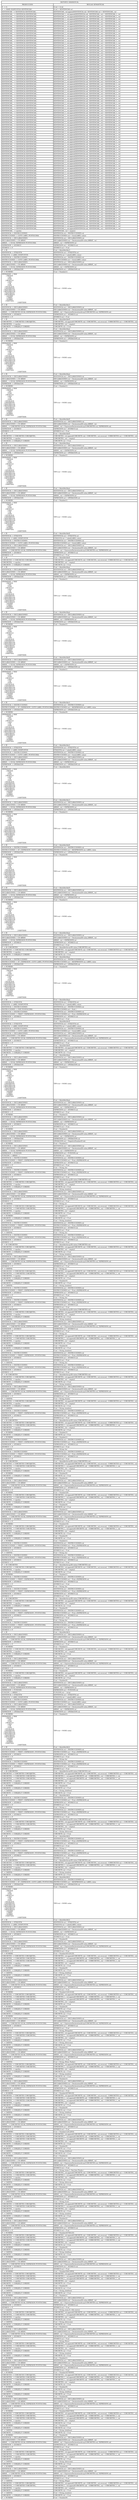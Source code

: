 digraph H { parent [ shape=plaintext label=< <table border='1' cellborder='1'>
<tr><td colspan="3">REPORTE GRAMATICAL</td></tr>
<tr><td port='port_one'>PRODUCCION</td><td port='port_two'>REGLAS SEMANTICAS</td></tr>
<tr><td align="left" port='port_one'>S  -&gt; A</td><td align="left" port='port_two'>S.val = A.val</td></tr>
<tr><td align="left" port='port_one'>A  -&gt; MAIN DOSPUNTOS SENTENCIAS</td><td align="left" port='port_two'>A.val = SENTENCIAS.val</td></tr>
<tr><td align="left" port='port_one'>SENTENCIAS  -&gt; SENTENCIA SENTENCIAS_ </td><td align="left" port='port_two'>SENTENCIAS_.val.append(SENTENCIA.val) 
 SENTENCIAS.val = SENTENCIAS_.val</td></tr>
<tr><td align="left" port='port_one'>SENTENCIAS_  -&gt; SENTENCIA SENTENCIAS_ </td><td align="left" port='port_two'>SENTENCIAS_1_.val.append(SENTENCIA.val) 
 SENTENCIAS_.val = SENTENCIAS_1_.val</td></tr>
<tr><td align="left" port='port_one'>SENTENCIAS_  -&gt; SENTENCIA SENTENCIAS_ </td><td align="left" port='port_two'>SENTENCIAS_1_.val.append(SENTENCIA.val) 
 SENTENCIAS_.val = SENTENCIAS_1_.val</td></tr>
<tr><td align="left" port='port_one'>SENTENCIAS_  -&gt; SENTENCIA SENTENCIAS_ </td><td align="left" port='port_two'>SENTENCIAS_1_.val.append(SENTENCIA.val) 
 SENTENCIAS_.val = SENTENCIAS_1_.val</td></tr>
<tr><td align="left" port='port_one'>SENTENCIAS_  -&gt; SENTENCIA SENTENCIAS_ </td><td align="left" port='port_two'>SENTENCIAS_1_.val.append(SENTENCIA.val) 
 SENTENCIAS_.val = SENTENCIAS_1_.val</td></tr>
<tr><td align="left" port='port_one'>SENTENCIAS_  -&gt; SENTENCIA SENTENCIAS_ </td><td align="left" port='port_two'>SENTENCIAS_1_.val.append(SENTENCIA.val) 
 SENTENCIAS_.val = SENTENCIAS_1_.val</td></tr>
<tr><td align="left" port='port_one'>SENTENCIAS_  -&gt; SENTENCIA SENTENCIAS_ </td><td align="left" port='port_two'>SENTENCIAS_1_.val.append(SENTENCIA.val) 
 SENTENCIAS_.val = SENTENCIAS_1_.val</td></tr>
<tr><td align="left" port='port_one'>SENTENCIAS_  -&gt; SENTENCIA SENTENCIAS_ </td><td align="left" port='port_two'>SENTENCIAS_1_.val.append(SENTENCIA.val) 
 SENTENCIAS_.val = SENTENCIAS_1_.val</td></tr>
<tr><td align="left" port='port_one'>SENTENCIAS_  -&gt; SENTENCIA SENTENCIAS_ </td><td align="left" port='port_two'>SENTENCIAS_1_.val.append(SENTENCIA.val) 
 SENTENCIAS_.val = SENTENCIAS_1_.val</td></tr>
<tr><td align="left" port='port_one'>SENTENCIAS_  -&gt; SENTENCIA SENTENCIAS_ </td><td align="left" port='port_two'>SENTENCIAS_1_.val.append(SENTENCIA.val) 
 SENTENCIAS_.val = SENTENCIAS_1_.val</td></tr>
<tr><td align="left" port='port_one'>SENTENCIAS_  -&gt; SENTENCIA SENTENCIAS_ </td><td align="left" port='port_two'>SENTENCIAS_1_.val.append(SENTENCIA.val) 
 SENTENCIAS_.val = SENTENCIAS_1_.val</td></tr>
<tr><td align="left" port='port_one'>SENTENCIAS_  -&gt; SENTENCIA SENTENCIAS_ </td><td align="left" port='port_two'>SENTENCIAS_1_.val.append(SENTENCIA.val) 
 SENTENCIAS_.val = SENTENCIAS_1_.val</td></tr>
<tr><td align="left" port='port_one'>SENTENCIAS_  -&gt; SENTENCIA SENTENCIAS_ </td><td align="left" port='port_two'>SENTENCIAS_1_.val.append(SENTENCIA.val) 
 SENTENCIAS_.val = SENTENCIAS_1_.val</td></tr>
<tr><td align="left" port='port_one'>SENTENCIAS_  -&gt; SENTENCIA SENTENCIAS_ </td><td align="left" port='port_two'>SENTENCIAS_1_.val.append(SENTENCIA.val) 
 SENTENCIAS_.val = SENTENCIAS_1_.val</td></tr>
<tr><td align="left" port='port_one'>SENTENCIAS_  -&gt; SENTENCIA SENTENCIAS_ </td><td align="left" port='port_two'>SENTENCIAS_1_.val.append(SENTENCIA.val) 
 SENTENCIAS_.val = SENTENCIAS_1_.val</td></tr>
<tr><td align="left" port='port_one'>SENTENCIAS_  -&gt; SENTENCIA SENTENCIAS_ </td><td align="left" port='port_two'>SENTENCIAS_1_.val.append(SENTENCIA.val) 
 SENTENCIAS_.val = SENTENCIAS_1_.val</td></tr>
<tr><td align="left" port='port_one'>SENTENCIAS_  -&gt; SENTENCIA SENTENCIAS_ </td><td align="left" port='port_two'>SENTENCIAS_1_.val.append(SENTENCIA.val) 
 SENTENCIAS_.val = SENTENCIAS_1_.val</td></tr>
<tr><td align="left" port='port_one'>SENTENCIAS_  -&gt; SENTENCIA SENTENCIAS_ </td><td align="left" port='port_two'>SENTENCIAS_1_.val.append(SENTENCIA.val) 
 SENTENCIAS_.val = SENTENCIAS_1_.val</td></tr>
<tr><td align="left" port='port_one'>SENTENCIAS_  -&gt; SENTENCIA SENTENCIAS_ </td><td align="left" port='port_two'>SENTENCIAS_1_.val.append(SENTENCIA.val) 
 SENTENCIAS_.val = SENTENCIAS_1_.val</td></tr>
<tr><td align="left" port='port_one'>SENTENCIAS_  -&gt; SENTENCIA SENTENCIAS_ </td><td align="left" port='port_two'>SENTENCIAS_1_.val.append(SENTENCIA.val) 
 SENTENCIAS_.val = SENTENCIAS_1_.val</td></tr>
<tr><td align="left" port='port_one'>SENTENCIAS_  -&gt; SENTENCIA SENTENCIAS_ </td><td align="left" port='port_two'>SENTENCIAS_1_.val.append(SENTENCIA.val) 
 SENTENCIAS_.val = SENTENCIAS_1_.val</td></tr>
<tr><td align="left" port='port_one'>SENTENCIAS_  -&gt; SENTENCIA SENTENCIAS_ </td><td align="left" port='port_two'>SENTENCIAS_1_.val.append(SENTENCIA.val) 
 SENTENCIAS_.val = SENTENCIAS_1_.val</td></tr>
<tr><td align="left" port='port_one'>SENTENCIAS_  -&gt; SENTENCIA SENTENCIAS_ </td><td align="left" port='port_two'>SENTENCIAS_1_.val.append(SENTENCIA.val) 
 SENTENCIAS_.val = SENTENCIAS_1_.val</td></tr>
<tr><td align="left" port='port_one'>SENTENCIAS_  -&gt; SENTENCIA SENTENCIAS_ </td><td align="left" port='port_two'>SENTENCIAS_1_.val.append(SENTENCIA.val) 
 SENTENCIAS_.val = SENTENCIAS_1_.val</td></tr>
<tr><td align="left" port='port_one'>SENTENCIAS_  -&gt; SENTENCIA SENTENCIAS_ </td><td align="left" port='port_two'>SENTENCIAS_1_.val.append(SENTENCIA.val) 
 SENTENCIAS_.val = SENTENCIAS_1_.val</td></tr>
<tr><td align="left" port='port_one'>SENTENCIAS_  -&gt; SENTENCIA SENTENCIAS_ </td><td align="left" port='port_two'>SENTENCIAS_1_.val.append(SENTENCIA.val) 
 SENTENCIAS_.val = SENTENCIAS_1_.val</td></tr>
<tr><td align="left" port='port_one'>SENTENCIAS_  -&gt; SENTENCIA SENTENCIAS_ </td><td align="left" port='port_two'>SENTENCIAS_1_.val.append(SENTENCIA.val) 
 SENTENCIAS_.val = SENTENCIAS_1_.val</td></tr>
<tr><td align="left" port='port_one'>SENTENCIAS_  -&gt; SENTENCIA SENTENCIAS_ </td><td align="left" port='port_two'>SENTENCIAS_1_.val.append(SENTENCIA.val) 
 SENTENCIAS_.val = SENTENCIAS_1_.val</td></tr>
<tr><td align="left" port='port_one'>SENTENCIAS_  -&gt; SENTENCIA SENTENCIAS_ </td><td align="left" port='port_two'>SENTENCIAS_1_.val.append(SENTENCIA.val) 
 SENTENCIAS_.val = SENTENCIAS_1_.val</td></tr>
<tr><td align="left" port='port_one'>SENTENCIAS_  -&gt; SENTENCIA SENTENCIAS_ </td><td align="left" port='port_two'>SENTENCIAS_1_.val.append(SENTENCIA.val) 
 SENTENCIAS_.val = SENTENCIAS_1_.val</td></tr>
<tr><td align="left" port='port_one'>SENTENCIAS_  -&gt; SENTENCIA SENTENCIAS_ </td><td align="left" port='port_two'>SENTENCIAS_1_.val.append(SENTENCIA.val) 
 SENTENCIAS_.val = SENTENCIAS_1_.val</td></tr>
<tr><td align="left" port='port_one'>SENTENCIAS_  -&gt; SENTENCIA SENTENCIAS_ </td><td align="left" port='port_two'>SENTENCIAS_1_.val.append(SENTENCIA.val) 
 SENTENCIAS_.val = SENTENCIAS_1_.val</td></tr>
<tr><td align="left" port='port_one'>SENTENCIAS_  -&gt; SENTENCIA SENTENCIAS_ </td><td align="left" port='port_two'>SENTENCIAS_1_.val.append(SENTENCIA.val) 
 SENTENCIAS_.val = SENTENCIAS_1_.val</td></tr>
<tr><td align="left" port='port_one'>SENTENCIAS_  -&gt; SENTENCIA SENTENCIAS_ </td><td align="left" port='port_two'>SENTENCIAS_1_.val.append(SENTENCIA.val) 
 SENTENCIAS_.val = SENTENCIAS_1_.val</td></tr>
<tr><td align="left" port='port_one'>SENTENCIAS_  -&gt; SENTENCIA SENTENCIAS_ </td><td align="left" port='port_two'>SENTENCIAS_1_.val.append(SENTENCIA.val) 
 SENTENCIAS_.val = SENTENCIAS_1_.val</td></tr>
<tr><td align="left" port='port_one'>SENTENCIAS_  -&gt; SENTENCIA SENTENCIAS_ </td><td align="left" port='port_two'>SENTENCIAS_1_.val.append(SENTENCIA.val) 
 SENTENCIAS_.val = SENTENCIAS_1_.val</td></tr>
<tr><td align="left" port='port_one'>SENTENCIAS_  -&gt; SENTENCIA SENTENCIAS_ </td><td align="left" port='port_two'>SENTENCIAS_1_.val.append(SENTENCIA.val) 
 SENTENCIAS_.val = SENTENCIAS_1_.val</td></tr>
<tr><td align="left" port='port_one'>SENTENCIAS_  -&gt; SENTENCIA SENTENCIAS_ </td><td align="left" port='port_two'>SENTENCIAS_1_.val.append(SENTENCIA.val) 
 SENTENCIAS_.val = SENTENCIAS_1_.val</td></tr>
<tr><td align="left" port='port_one'>SENTENCIAS_  -&gt; SENTENCIA SENTENCIAS_ </td><td align="left" port='port_two'>SENTENCIAS_1_.val.append(SENTENCIA.val) 
 SENTENCIAS_.val = SENTENCIAS_1_.val</td></tr>
<tr><td align="left" port='port_one'>SENTENCIAS_  -&gt; SENTENCIA SENTENCIAS_ </td><td align="left" port='port_two'>SENTENCIAS_1_.val.append(SENTENCIA.val) 
 SENTENCIAS_.val = SENTENCIAS_1_.val</td></tr>
<tr><td align="left" port='port_one'>SENTENCIAS_  -&gt; SENTENCIA SENTENCIAS_ </td><td align="left" port='port_two'>SENTENCIAS_1_.val.append(SENTENCIA.val) 
 SENTENCIAS_.val = SENTENCIAS_1_.val</td></tr>
<tr><td align="left" port='port_one'>SENTENCIAS_  -&gt; SENTENCIA SENTENCIAS_ </td><td align="left" port='port_two'>SENTENCIAS_1_.val.append(SENTENCIA.val) 
 SENTENCIAS_.val = SENTENCIAS_1_.val</td></tr>
<tr><td align="left" port='port_one'>SENTENCIAS_  -&gt; SENTENCIA SENTENCIAS_ </td><td align="left" port='port_two'>SENTENCIAS_1_.val.append(SENTENCIA.val) 
 SENTENCIAS_.val = SENTENCIAS_1_.val</td></tr>
<tr><td align="left" port='port_one'>SENTENCIAS_  -&gt; SENTENCIA SENTENCIAS_ </td><td align="left" port='port_two'>SENTENCIAS_1_.val.append(SENTENCIA.val) 
 SENTENCIAS_.val = SENTENCIAS_1_.val</td></tr>
<tr><td align="left" port='port_one'>SENTENCIAS_  -&gt; SENTENCIA SENTENCIAS_ </td><td align="left" port='port_two'>SENTENCIAS_1_.val.append(SENTENCIA.val) 
 SENTENCIAS_.val = SENTENCIAS_1_.val</td></tr>
<tr><td align="left" port='port_one'>SENTENCIAS_  -&gt; SENTENCIA SENTENCIAS_ </td><td align="left" port='port_two'>SENTENCIAS_1_.val.append(SENTENCIA.val) 
 SENTENCIAS_.val = SENTENCIAS_1_.val</td></tr>
<tr><td align="left" port='port_one'>SENTENCIAS_  -&gt; SENTENCIA SENTENCIAS_ </td><td align="left" port='port_two'>SENTENCIAS_1_.val.append(SENTENCIA.val) 
 SENTENCIAS_.val = SENTENCIAS_1_.val</td></tr>
<tr><td align="left" port='port_one'>SENTENCIAS_  -&gt; SENTENCIA SENTENCIAS_ </td><td align="left" port='port_two'>SENTENCIAS_1_.val.append(SENTENCIA.val) 
 SENTENCIAS_.val = SENTENCIAS_1_.val</td></tr>
<tr><td align="left" port='port_one'>SENTENCIAS_  -&gt; SENTENCIA SENTENCIAS_ </td><td align="left" port='port_two'>SENTENCIAS_1_.val.append(SENTENCIA.val) 
 SENTENCIAS_.val = SENTENCIAS_1_.val</td></tr>
<tr><td align="left" port='port_one'>SENTENCIAS_  -&gt; SENTENCIA SENTENCIAS_ </td><td align="left" port='port_two'>SENTENCIAS_1_.val.append(SENTENCIA.val) 
 SENTENCIAS_.val = SENTENCIAS_1_.val</td></tr>
<tr><td align="left" port='port_one'>SENTENCIAS_  -&gt; SENTENCIA SENTENCIAS_ </td><td align="left" port='port_two'>SENTENCIAS_1_.val.append(SENTENCIA.val) 
 SENTENCIAS_.val = SENTENCIAS_1_.val</td></tr>
<tr><td align="left" port='port_one'>SENTENCIAS_  -&gt; SENTENCIA SENTENCIAS_ </td><td align="left" port='port_two'>SENTENCIAS_1_.val.append(SENTENCIA.val) 
 SENTENCIAS_.val = SENTENCIAS_1_.val</td></tr>
<tr><td align="left" port='port_one'>SENTENCIAS_  -&gt; SENTENCIA SENTENCIAS_ </td><td align="left" port='port_two'>SENTENCIAS_1_.val.append(SENTENCIA.val) 
 SENTENCIAS_.val = SENTENCIAS_1_.val</td></tr>
<tr><td align="left" port='port_one'>SENTENCIAS_  -&gt; SENTENCIA SENTENCIAS_ </td><td align="left" port='port_two'>SENTENCIAS_1_.val.append(SENTENCIA.val) 
 SENTENCIAS_.val = SENTENCIAS_1_.val</td></tr>
<tr><td align="left" port='port_one'>SENTENCIAS_  -&gt; SENTENCIA SENTENCIAS_ </td><td align="left" port='port_two'>SENTENCIAS_1_.val.append(SENTENCIA.val) 
 SENTENCIAS_.val = SENTENCIAS_1_.val</td></tr>
<tr><td align="left" port='port_one'>SENTENCIAS_  -&gt; SENTENCIA SENTENCIAS_ </td><td align="left" port='port_two'>SENTENCIAS_1_.val.append(SENTENCIA.val) 
 SENTENCIAS_.val = SENTENCIAS_1_.val</td></tr>
<tr><td align="left" port='port_one'>SENTENCIAS_  -&gt; SENTENCIA SENTENCIAS_ </td><td align="left" port='port_two'>SENTENCIAS_1_.val.append(SENTENCIA.val) 
 SENTENCIAS_.val = SENTENCIAS_1_.val</td></tr>
<tr><td align="left" port='port_one'>SENTENCIAS_  -&gt; SENTENCIA SENTENCIAS_ </td><td align="left" port='port_two'>SENTENCIAS_1_.val.append(SENTENCIA.val) 
 SENTENCIAS_.val = SENTENCIAS_1_.val</td></tr>
<tr><td align="left" port='port_one'>SENTENCIAS_  -&gt; SENTENCIA SENTENCIAS_ </td><td align="left" port='port_two'>SENTENCIAS_1_.val.append(SENTENCIA.val) 
 SENTENCIAS_.val = SENTENCIAS_1_.val</td></tr>
<tr><td align="left" port='port_one'>SENTENCIAS_  -&gt; SENTENCIA SENTENCIAS_ </td><td align="left" port='port_two'>SENTENCIAS_1_.val.append(SENTENCIA.val) 
 SENTENCIAS_.val = SENTENCIAS_1_.val</td></tr>
<tr><td align="left" port='port_one'>SENTENCIAS_  -&gt; SENTENCIA SENTENCIAS_ </td><td align="left" port='port_two'>SENTENCIAS_1_.val.append(SENTENCIA.val) 
 SENTENCIAS_.val = SENTENCIAS_1_.val</td></tr>
<tr><td align="left" port='port_one'>SENTENCIAS_  -&gt; SENTENCIA SENTENCIAS_ </td><td align="left" port='port_two'>SENTENCIAS_1_.val.append(SENTENCIA.val) 
 SENTENCIAS_.val = SENTENCIAS_1_.val</td></tr>
<tr><td align="left" port='port_one'>SENTENCIAS_  -&gt; SENTENCIA SENTENCIAS_ </td><td align="left" port='port_two'>SENTENCIAS_1_.val.append(SENTENCIA.val) 
 SENTENCIAS_.val = SENTENCIAS_1_.val</td></tr>
<tr><td align="left" port='port_one'>SENTENCIAS_  -&gt; SENTENCIA SENTENCIAS_ </td><td align="left" port='port_two'>SENTENCIAS_1_.val.append(SENTENCIA.val) 
 SENTENCIAS_.val = SENTENCIAS_1_.val</td></tr>
<tr><td align="left" port='port_one'>SENTENCIAS_  -&gt; SENTENCIA SENTENCIAS_ </td><td align="left" port='port_two'>SENTENCIAS_1_.val.append(SENTENCIA.val) 
 SENTENCIAS_.val = SENTENCIAS_1_.val</td></tr>
<tr><td align="left" port='port_one'>SENTENCIAS_  -&gt; SENTENCIA SENTENCIAS_ </td><td align="left" port='port_two'>SENTENCIAS_1_.val.append(SENTENCIA.val) 
 SENTENCIAS_.val = SENTENCIAS_1_.val</td></tr>
<tr><td align="left" port='port_one'>SENTENCIAS_  -&gt; SENTENCIA SENTENCIAS_ </td><td align="left" port='port_two'>SENTENCIAS_1_.val.append(SENTENCIA.val) 
 SENTENCIAS_.val = SENTENCIAS_1_.val</td></tr>
<tr><td align="left" port='port_one'>SENTENCIAS_  -&gt; SENTENCIA SENTENCIAS_ </td><td align="left" port='port_two'>SENTENCIAS_1_.val.append(SENTENCIA.val) 
 SENTENCIAS_.val = SENTENCIAS_1_.val</td></tr>
<tr><td align="left" port='port_one'>SENTENCIAS_  -&gt; SENTENCIA SENTENCIAS_ </td><td align="left" port='port_two'>SENTENCIAS_1_.val.append(SENTENCIA.val) 
 SENTENCIAS_.val = SENTENCIAS_1_.val</td></tr>
<tr><td align="left" port='port_one'>SENTENCIAS_  -&gt; SENTENCIA SENTENCIAS_ </td><td align="left" port='port_two'>SENTENCIAS_1_.val.append(SENTENCIA.val) 
 SENTENCIAS_.val = SENTENCIAS_1_.val</td></tr>
<tr><td align="left" port='port_one'>SENTENCIAS_  -&gt; SENTENCIA SENTENCIAS_ </td><td align="left" port='port_two'>SENTENCIAS_1_.val.append(SENTENCIA.val) 
 SENTENCIAS_.val = SENTENCIAS_1_.val</td></tr>
<tr><td align="left" port='port_one'>SENTENCIAS_  -&gt; SENTENCIA SENTENCIAS_ </td><td align="left" port='port_two'>SENTENCIAS_1_.val.append(SENTENCIA.val) 
 SENTENCIAS_.val = SENTENCIAS_1_.val</td></tr>
<tr><td align="left" port='port_one'>SENTENCIAS_  -&gt; SENTENCIA SENTENCIAS_ </td><td align="left" port='port_two'>SENTENCIAS_1_.val.append(SENTENCIA.val) 
 SENTENCIAS_.val = SENTENCIAS_1_.val</td></tr>
<tr><td align="left" port='port_one'>SENTENCIAS_  -&gt; SENTENCIA SENTENCIAS_ </td><td align="left" port='port_two'>SENTENCIAS_1_.val.append(SENTENCIA.val) 
 SENTENCIAS_.val = SENTENCIAS_1_.val</td></tr>
<tr><td align="left" port='port_one'>SENTENCIAS_  -&gt; SENTENCIA SENTENCIAS_ </td><td align="left" port='port_two'>SENTENCIAS_1_.val.append(SENTENCIA.val) 
 SENTENCIAS_.val = SENTENCIAS_1_.val</td></tr>
<tr><td align="left" port='port_one'>SENTENCIAS_  -&gt; SENTENCIA SENTENCIAS_ </td><td align="left" port='port_two'>SENTENCIAS_1_.val.append(SENTENCIA.val) 
 SENTENCIAS_.val = SENTENCIAS_1_.val</td></tr>
<tr><td align="left" port='port_one'>SENTENCIAS_  -&gt; SENTENCIA SENTENCIAS_ </td><td align="left" port='port_two'>SENTENCIAS_1_.val.append(SENTENCIA.val) 
 SENTENCIAS_.val = SENTENCIAS_1_.val</td></tr>
<tr><td align="left" port='port_one'>SENTENCIAS_  -&gt; SENTENCIA SENTENCIAS_ </td><td align="left" port='port_two'>SENTENCIAS_1_.val.append(SENTENCIA.val) 
 SENTENCIAS_.val = SENTENCIAS_1_.val</td></tr>
<tr><td align="left" port='port_one'>SENTENCIAS_  -&gt; SENTENCIA SENTENCIAS_ </td><td align="left" port='port_two'>SENTENCIAS_1_.val.append(SENTENCIA.val) 
 SENTENCIAS_.val = SENTENCIAS_1_.val</td></tr>
<tr><td align="left" port='port_one'>SENTENCIAS_  -&gt; SENTENCIA SENTENCIAS_ </td><td align="left" port='port_two'>SENTENCIAS_1_.val.append(SENTENCIA.val) 
 SENTENCIAS_.val = SENTENCIAS_1_.val</td></tr>
<tr><td align="left" port='port_one'>SENTENCIAS_  -&gt; SENTENCIA SENTENCIAS_ </td><td align="left" port='port_two'>SENTENCIAS_1_.val.append(SENTENCIA.val) 
 SENTENCIAS_.val = SENTENCIAS_1_.val</td></tr>
<tr><td align="left" port='port_one'>SENTENCIAS_  -&gt; SENTENCIA SENTENCIAS_ </td><td align="left" port='port_two'>SENTENCIAS_1_.val.append(SENTENCIA.val) 
 SENTENCIAS_.val = SENTENCIAS_1_.val</td></tr>
<tr><td align="left" port='port_one'>SENTENCIAS_  -&gt; SENTENCIA SENTENCIAS_ </td><td align="left" port='port_two'>SENTENCIAS_1_.val.append(SENTENCIA.val) 
 SENTENCIAS_.val = SENTENCIAS_1_.val</td></tr>
<tr><td align="left" port='port_one'>SENTENCIAS_  -&gt; SENTENCIA SENTENCIAS_ </td><td align="left" port='port_two'>SENTENCIAS_1_.val.append(SENTENCIA.val) 
 SENTENCIAS_.val = SENTENCIAS_1_.val</td></tr>
<tr><td align="left" port='port_one'>SENTENCIAS_  -&gt; SENTENCIA SENTENCIAS_ </td><td align="left" port='port_two'>SENTENCIAS_1_.val.append(SENTENCIA.val) 
 SENTENCIAS_.val = SENTENCIAS_1_.val</td></tr>
<tr><td align="left" port='port_one'>SENTENCIAS_  -&gt; SENTENCIA SENTENCIAS_ </td><td align="left" port='port_two'>SENTENCIAS_1_.val.append(SENTENCIA.val) 
 SENTENCIAS_.val = SENTENCIAS_1_.val</td></tr>
<tr><td align="left" port='port_one'>SENTENCIAS_  -&gt; SENTENCIA SENTENCIAS_ </td><td align="left" port='port_two'>SENTENCIAS_1_.val.append(SENTENCIA.val) 
 SENTENCIAS_.val = SENTENCIAS_1_.val</td></tr>
<tr><td align="left" port='port_one'>SENTENCIAS_  -&gt; SENTENCIA SENTENCIAS_ </td><td align="left" port='port_two'>SENTENCIAS_1_.val.append(SENTENCIA.val) 
 SENTENCIAS_.val = SENTENCIAS_1_.val</td></tr>
<tr><td align="left" port='port_one'>SENTENCIAS_  -&gt; SENTENCIA SENTENCIAS_ </td><td align="left" port='port_two'>SENTENCIAS_1_.val.append(SENTENCIA.val) 
 SENTENCIAS_.val = SENTENCIAS_1_.val</td></tr>
<tr><td align="left" port='port_one'>SENTENCIAS_  -&gt; SENTENCIA SENTENCIAS_ </td><td align="left" port='port_two'>SENTENCIAS_1_.val.append(SENTENCIA.val) 
 SENTENCIAS_.val = SENTENCIAS_1_.val</td></tr>
<tr><td align="left" port='port_one'>SENTENCIAS_  -&gt; SENTENCIA SENTENCIAS_ </td><td align="left" port='port_two'>SENTENCIAS_1_.val.append(SENTENCIA.val) 
 SENTENCIAS_.val = SENTENCIAS_1_.val</td></tr>
<tr><td align="left" port='port_one'>SENTENCIAS_  -&gt; epsilon </td><td align="left" port='port_two'>SENTENCIAS_.val = empty()</td></tr>
<tr><td align="left" port='port_one'>SENTENCIA -&gt; INSTRUCCIONES</td><td align="left" port='port_two'>SENTENCIA.val = INSTRUCCIONES.val</td></tr>
<tr><td align="left" port='port_one'>INSTRUCCIONES -&gt; GOTO LABEL PUNTOCOMA</td><td align="left" port='port_two'>INSTRUCCIONES.val = Goto(LABEL.value)</td></tr>
<tr><td align="left" port='port_one'>SENTENCIA -&gt; DECLARACIONES</td><td align="left" port='port_two'>SENTENCIA.val = DECLARACIONES.val</td></tr>
<tr><td align="left" port='port_one'>DECLARACIONES -&gt; ID ARRAY</td><td align="left" port='port_two'>DECLARACIONES.val = Declaration(ID.value,ARRAY_.val</td></tr>
<tr><td align="left" port='port_one'>ARRAY_ -&gt; IGUAL EXPRESION PUNTOCOMA</td><td align="left" port='port_two'>ARRAY_.val = EXPRESION.val</td></tr>
<tr><td align="left" port='port_one'>EXPRESION -&gt; ATOMICO</td><td align="left" port='port_two'>EXPRESION.val = ATOMICO.val</td></tr>
<tr><td align="left" port='port_one'>ATOMICO -&gt; F</td><td align="left" port='port_two'>ATOMICO.val = F.val</td></tr>
<tr><td align="left" port='port_one'>F -&gt; ID</td><td align="left" port='port_two'>F.val = Identifier($a1)</td></tr>
<tr><td align="left" port='port_one'>SENTENCIA -&gt; ETIQUETA</td><td align="left" port='port_two'>SENTENCIA.val = ETIQUETA.val</td></tr>
<tr><td align="left" port='port_one'>ETIQUETA -&gt; LABEL DOSPUNTOS</td><td align="left" port='port_two'>ETIQUETA.val = Label(LABEL.value)</td></tr>
<tr><td align="left" port='port_one'>SENTENCIA -&gt; INSTRUCCIONES</td><td align="left" port='port_two'>SENTENCIA.val = INSTRUCCIONES.val</td></tr>
<tr><td align="left" port='port_one'>INSTRUCCIONES -&gt; GOTO LABEL PUNTOCOMA</td><td align="left" port='port_two'>INSTRUCCIONES.val = Goto(LABEL.value)</td></tr>
<tr><td align="left" port='port_one'>SENTENCIA -&gt; DECLARACIONES</td><td align="left" port='port_two'>SENTENCIA.val = DECLARACIONES.val</td></tr>
<tr><td align="left" port='port_one'>DECLARACIONES -&gt; ID ARRAY</td><td align="left" port='port_two'>DECLARACIONES.val = Declaration(ID.value,ARRAY_.val</td></tr>
<tr><td align="left" port='port_one'>ARRAY_ -&gt; IGUAL EXPRESION PUNTOCOMA</td><td align="left" port='port_two'>ARRAY_.val = EXPRESION.val</td></tr>
<tr><td align="left" port='port_one'>EXPRESION -&gt; OPERACION</td><td align="left" port='port_two'>EXPRESION.val = OPERACION.val</td></tr>
<tr><td align="left" port='port_one'>F -&gt; NUMERO</td><td align="left" port='port_two'>F.val = Number(1)</td></tr>
<tr><td align="left" port='port_one'>OPERADOR -&gt; MAS
                                                    <BR/>| MENOS
                                                    <BR/>| DIV
                                                    <BR/>| POR
                                                    <BR/>| MODULO
                                                    <BR/>| AND
                                                    <BR/>| OR
                                                    <BR/>| XOR
                                                    <BR/>| IGUALQUE
                                                    <BR/>| DIFERENTE
                                                    <BR/>| MAYORIGUAL
                                                    <BR/>| MENORIGUAL
                                                    <BR/>| MAYORQUE
                                                    <BR/>| MENORQUE
                                                    <BR/>| ANDBIT
                                                    <BR/>| ORBIT
                                                    <BR/>| XORBIT
                                                    <BR/>| SHIFTIZQ
                                                    <BR/>| SHIFTDER</td><td align="left" port='port_two'>TIPO.val = NODE.value</td></tr>
<tr><td align="left" port='port_one'>F -&gt; ID</td><td align="left" port='port_two'>F.val = Identifier($a1)</td></tr>
<tr><td align="left" port='port_one'>SENTENCIA -&gt; DECLARACIONES</td><td align="left" port='port_two'>SENTENCIA.val = DECLARACIONES.val</td></tr>
<tr><td align="left" port='port_one'>DECLARACIONES -&gt; ID ARRAY</td><td align="left" port='port_two'>DECLARACIONES.val = Declaration(ID.value,ARRAY_.val</td></tr>
<tr><td align="left" port='port_one'>ARRAY_ -&gt; CORCHETES IGUAL EXPRESION PUNTOCOMA</td><td align="left" port='port_two'>ARRAY_.val = ExpresionDeclarationArray(CORCHETES.val, EXPRESION.val)</td></tr>
<tr><td align="left" port='port_one'>EXPRESION -&gt; ATOMICO</td><td align="left" port='port_two'>EXPRESION.val = ATOMICO.val</td></tr>
<tr><td align="left" port='port_one'>ATOMICO -&gt; F</td><td align="left" port='port_two'>ATOMICO.val = F.val</td></tr>
<tr><td align="left" port='port_one'>F -&gt; ID</td><td align="left" port='port_two'>F.val = Identifier($a0)</td></tr>
<tr><td align="left" port='port_one'>CORCHETES -&gt; CORCHETES CORCHJETES_</td><td align="left" port='port_two'>CORCHETES_.val.append(CORCHETE.val) 
 CORCHETES_.val.reverse() 
 CORRCHETES.val = CORCHETES_.val</td></tr>
<tr><td align="left" port='port_one'>CORCHETES_ -&gt; epsilon</td><td align="left" port='port_two'>CORCHETES_.val = empty()</td></tr>
<tr><td align="left" port='port_one'>CORCHETE -&gt; CORQIZQ F CORDER</td><td align="left" port='port_two'>CORCHETE.val = F.val</td></tr>
<tr><td align="left" port='port_one'>F -&gt; ID</td><td align="left" port='port_two'>F.val = Identifier($sp)</td></tr>
<tr><td align="left" port='port_one'>SENTENCIA -&gt; DECLARACIONES</td><td align="left" port='port_two'>SENTENCIA.val = DECLARACIONES.val</td></tr>
<tr><td align="left" port='port_one'>DECLARACIONES -&gt; ID ARRAY</td><td align="left" port='port_two'>DECLARACIONES.val = Declaration(ID.value,ARRAY_.val</td></tr>
<tr><td align="left" port='port_one'>ARRAY_ -&gt; IGUAL EXPRESION PUNTOCOMA</td><td align="left" port='port_two'>ARRAY_.val = EXPRESION.val</td></tr>
<tr><td align="left" port='port_one'>EXPRESION -&gt; OPERACION</td><td align="left" port='port_two'>EXPRESION.val = OPERACION.val</td></tr>
<tr><td align="left" port='port_one'>F -&gt; NUMERO</td><td align="left" port='port_two'>F.val = Number(1)</td></tr>
<tr><td align="left" port='port_one'>OPERADOR -&gt; MAS
                                                    <BR/>| MENOS
                                                    <BR/>| DIV
                                                    <BR/>| POR
                                                    <BR/>| MODULO
                                                    <BR/>| AND
                                                    <BR/>| OR
                                                    <BR/>| XOR
                                                    <BR/>| IGUALQUE
                                                    <BR/>| DIFERENTE
                                                    <BR/>| MAYORIGUAL
                                                    <BR/>| MENORIGUAL
                                                    <BR/>| MAYORQUE
                                                    <BR/>| MENORQUE
                                                    <BR/>| ANDBIT
                                                    <BR/>| ORBIT
                                                    <BR/>| XORBIT
                                                    <BR/>| SHIFTIZQ
                                                    <BR/>| SHIFTDER</td><td align="left" port='port_two'>TIPO.val = NODE.value</td></tr>
<tr><td align="left" port='port_one'>F -&gt; ID</td><td align="left" port='port_two'>F.val = Identifier($sp)</td></tr>
<tr><td align="left" port='port_one'>SENTENCIA -&gt; DECLARACIONES</td><td align="left" port='port_two'>SENTENCIA.val = DECLARACIONES.val</td></tr>
<tr><td align="left" port='port_one'>DECLARACIONES -&gt; ID ARRAY</td><td align="left" port='port_two'>DECLARACIONES.val = Declaration(ID.value,ARRAY_.val</td></tr>
<tr><td align="left" port='port_one'>ARRAY_ -&gt; IGUAL EXPRESION PUNTOCOMA</td><td align="left" port='port_two'>ARRAY_.val = EXPRESION.val</td></tr>
<tr><td align="left" port='port_one'>EXPRESION -&gt; OPERACION</td><td align="left" port='port_two'>EXPRESION.val = OPERACION.val</td></tr>
<tr><td align="left" port='port_one'>F -&gt; NUMERO</td><td align="left" port='port_two'>F.val = Number(1)</td></tr>
<tr><td align="left" port='port_one'>OPERADOR -&gt; MAS
                                                    <BR/>| MENOS
                                                    <BR/>| DIV
                                                    <BR/>| POR
                                                    <BR/>| MODULO
                                                    <BR/>| AND
                                                    <BR/>| OR
                                                    <BR/>| XOR
                                                    <BR/>| IGUALQUE
                                                    <BR/>| DIFERENTE
                                                    <BR/>| MAYORIGUAL
                                                    <BR/>| MENORIGUAL
                                                    <BR/>| MAYORQUE
                                                    <BR/>| MENORQUE
                                                    <BR/>| ANDBIT
                                                    <BR/>| ORBIT
                                                    <BR/>| XORBIT
                                                    <BR/>| SHIFTIZQ
                                                    <BR/>| SHIFTDER</td><td align="left" port='port_two'>TIPO.val = NODE.value</td></tr>
<tr><td align="left" port='port_one'>F -&gt; ID</td><td align="left" port='port_two'>F.val = Identifier($a0)</td></tr>
<tr><td align="left" port='port_one'>SENTENCIA -&gt; DECLARACIONES</td><td align="left" port='port_two'>SENTENCIA.val = DECLARACIONES.val</td></tr>
<tr><td align="left" port='port_one'>DECLARACIONES -&gt; ID ARRAY</td><td align="left" port='port_two'>DECLARACIONES.val = Declaration(ID.value,ARRAY_.val</td></tr>
<tr><td align="left" port='port_one'>ARRAY_ -&gt; CORCHETES IGUAL EXPRESION PUNTOCOMA</td><td align="left" port='port_two'>ARRAY_.val = ExpresionDeclarationArray(CORCHETES.val, EXPRESION.val)</td></tr>
<tr><td align="left" port='port_one'>EXPRESION -&gt; ATOMICO</td><td align="left" port='port_two'>EXPRESION.val = ATOMICO.val</td></tr>
<tr><td align="left" port='port_one'>ATOMICO -&gt; F</td><td align="left" port='port_two'>ATOMICO.val = F.val</td></tr>
<tr><td align="left" port='port_one'>F -&gt; ID</td><td align="left" port='port_two'>F.val = Identifier($a0)</td></tr>
<tr><td align="left" port='port_one'>CORCHETES -&gt; CORCHETES CORCHJETES_</td><td align="left" port='port_two'>CORCHETES_.val.append(CORCHETE.val) 
 CORCHETES_.val.reverse() 
 CORRCHETES.val = CORCHETES_.val</td></tr>
<tr><td align="left" port='port_one'>CORCHETES_ -&gt; epsilon</td><td align="left" port='port_two'>CORCHETES_.val = empty()</td></tr>
<tr><td align="left" port='port_one'>CORCHETE -&gt; CORQIZQ F CORDER</td><td align="left" port='port_two'>CORCHETE.val = F.val</td></tr>
<tr><td align="left" port='port_one'>F -&gt; ID</td><td align="left" port='port_two'>F.val = Identifier($sp)</td></tr>
<tr><td align="left" port='port_one'>SENTENCIA -&gt; DECLARACIONES</td><td align="left" port='port_two'>SENTENCIA.val = DECLARACIONES.val</td></tr>
<tr><td align="left" port='port_one'>DECLARACIONES -&gt; ID ARRAY</td><td align="left" port='port_two'>DECLARACIONES.val = Declaration(ID.value,ARRAY_.val</td></tr>
<tr><td align="left" port='port_one'>ARRAY_ -&gt; IGUAL EXPRESION PUNTOCOMA</td><td align="left" port='port_two'>ARRAY_.val = EXPRESION.val</td></tr>
<tr><td align="left" port='port_one'>EXPRESION -&gt; OPERACION</td><td align="left" port='port_two'>EXPRESION.val = OPERACION.val</td></tr>
<tr><td align="left" port='port_one'>F -&gt; NUMERO</td><td align="left" port='port_two'>F.val = Number(1)</td></tr>
<tr><td align="left" port='port_one'>OPERADOR -&gt; MAS
                                                    <BR/>| MENOS
                                                    <BR/>| DIV
                                                    <BR/>| POR
                                                    <BR/>| MODULO
                                                    <BR/>| AND
                                                    <BR/>| OR
                                                    <BR/>| XOR
                                                    <BR/>| IGUALQUE
                                                    <BR/>| DIFERENTE
                                                    <BR/>| MAYORIGUAL
                                                    <BR/>| MENORIGUAL
                                                    <BR/>| MAYORQUE
                                                    <BR/>| MENORQUE
                                                    <BR/>| ANDBIT
                                                    <BR/>| ORBIT
                                                    <BR/>| XORBIT
                                                    <BR/>| SHIFTIZQ
                                                    <BR/>| SHIFTDER</td><td align="left" port='port_two'>TIPO.val = NODE.value</td></tr>
<tr><td align="left" port='port_one'>F -&gt; ID</td><td align="left" port='port_two'>F.val = Identifier($sp)</td></tr>
<tr><td align="left" port='port_one'>SENTENCIA -&gt; DECLARACIONES</td><td align="left" port='port_two'>SENTENCIA.val = DECLARACIONES.val</td></tr>
<tr><td align="left" port='port_one'>DECLARACIONES -&gt; ID ARRAY</td><td align="left" port='port_two'>DECLARACIONES.val = Declaration(ID.value,ARRAY_.val</td></tr>
<tr><td align="left" port='port_one'>ARRAY_ -&gt; IGUAL EXPRESION PUNTOCOMA</td><td align="left" port='port_two'>ARRAY_.val = EXPRESION.val</td></tr>
<tr><td align="left" port='port_one'>EXPRESION -&gt; OPERACION</td><td align="left" port='port_two'>EXPRESION.val = OPERACION.val</td></tr>
<tr><td align="left" port='port_one'>F -&gt; NUMERO</td><td align="left" port='port_two'>F.val = Number(1)</td></tr>
<tr><td align="left" port='port_one'>OPERADOR -&gt; MAS
                                                    <BR/>| MENOS
                                                    <BR/>| DIV
                                                    <BR/>| POR
                                                    <BR/>| MODULO
                                                    <BR/>| AND
                                                    <BR/>| OR
                                                    <BR/>| XOR
                                                    <BR/>| IGUALQUE
                                                    <BR/>| DIFERENTE
                                                    <BR/>| MAYORIGUAL
                                                    <BR/>| MENORIGUAL
                                                    <BR/>| MAYORQUE
                                                    <BR/>| MENORQUE
                                                    <BR/>| ANDBIT
                                                    <BR/>| ORBIT
                                                    <BR/>| XORBIT
                                                    <BR/>| SHIFTIZQ
                                                    <BR/>| SHIFTDER</td><td align="left" port='port_two'>TIPO.val = NODE.value</td></tr>
<tr><td align="left" port='port_one'>F -&gt; ID</td><td align="left" port='port_two'>F.val = Identifier($a0)</td></tr>
<tr><td align="left" port='port_one'>SENTENCIA -&gt; ETIQUETA</td><td align="left" port='port_two'>SENTENCIA.val = ETIQUETA.val</td></tr>
<tr><td align="left" port='port_one'>ETIQUETA -&gt; LABEL DOSPUNTOS</td><td align="left" port='port_two'>ETIQUETA.val = Label(LABEL.value)</td></tr>
<tr><td align="left" port='port_one'>SENTENCIA -&gt; INSTRUCCIONES</td><td align="left" port='port_two'>SENTENCIA.val = INSTRUCCIONES.val</td></tr>
<tr><td align="left" port='port_one'>INSTRUCCIONES -&gt; GOTO LABEL PUNTOCOMA</td><td align="left" port='port_two'>INSTRUCCIONES.val = Goto(LABEL.value)</td></tr>
<tr><td align="left" port='port_one'>SENTENCIA -&gt; DECLARACIONES</td><td align="left" port='port_two'>SENTENCIA.val = DECLARACIONES.val</td></tr>
<tr><td align="left" port='port_one'>DECLARACIONES -&gt; ID ARRAY</td><td align="left" port='port_two'>DECLARACIONES.val = Declaration(ID.value,ARRAY_.val</td></tr>
<tr><td align="left" port='port_one'>ARRAY_ -&gt; CORCHETES IGUAL EXPRESION PUNTOCOMA</td><td align="left" port='port_two'>ARRAY_.val = ExpresionDeclarationArray(CORCHETES.val, EXPRESION.val)</td></tr>
<tr><td align="left" port='port_one'>EXPRESION -&gt; ATOMICO</td><td align="left" port='port_two'>EXPRESION.val = ATOMICO.val</td></tr>
<tr><td align="left" port='port_one'>ATOMICO -&gt; F</td><td align="left" port='port_two'>ATOMICO.val = F.val</td></tr>
<tr><td align="left" port='port_one'>F -&gt; ID</td><td align="left" port='port_two'>F.val = Identifier($a0)</td></tr>
<tr><td align="left" port='port_one'>CORCHETES -&gt; CORCHETES CORCHJETES_</td><td align="left" port='port_two'>CORCHETES_.val.append(CORCHETE.val) 
 CORCHETES_.val.reverse() 
 CORRCHETES.val = CORCHETES_.val</td></tr>
<tr><td align="left" port='port_one'>CORCHETES_ -&gt; epsilon</td><td align="left" port='port_two'>CORCHETES_.val = empty()</td></tr>
<tr><td align="left" port='port_one'>CORCHETE -&gt; CORQIZQ F CORDER</td><td align="left" port='port_two'>CORCHETE.val = F.val</td></tr>
<tr><td align="left" port='port_one'>F -&gt; ID</td><td align="left" port='port_two'>F.val = Identifier($sp)</td></tr>
<tr><td align="left" port='port_one'>SENTENCIA -&gt; DECLARACIONES</td><td align="left" port='port_two'>SENTENCIA.val = DECLARACIONES.val</td></tr>
<tr><td align="left" port='port_one'>DECLARACIONES -&gt; ID ARRAY</td><td align="left" port='port_two'>DECLARACIONES.val = Declaration(ID.value,ARRAY_.val</td></tr>
<tr><td align="left" port='port_one'>ARRAY_ -&gt; IGUAL EXPRESION PUNTOCOMA</td><td align="left" port='port_two'>ARRAY_.val = EXPRESION.val</td></tr>
<tr><td align="left" port='port_one'>EXPRESION -&gt; OPERACION</td><td align="left" port='port_two'>EXPRESION.val = OPERACION.val</td></tr>
<tr><td align="left" port='port_one'>F -&gt; NUMERO</td><td align="left" port='port_two'>F.val = Number(1)</td></tr>
<tr><td align="left" port='port_one'>OPERADOR -&gt; MAS
                                                    <BR/>| MENOS
                                                    <BR/>| DIV
                                                    <BR/>| POR
                                                    <BR/>| MODULO
                                                    <BR/>| AND
                                                    <BR/>| OR
                                                    <BR/>| XOR
                                                    <BR/>| IGUALQUE
                                                    <BR/>| DIFERENTE
                                                    <BR/>| MAYORIGUAL
                                                    <BR/>| MENORIGUAL
                                                    <BR/>| MAYORQUE
                                                    <BR/>| MENORQUE
                                                    <BR/>| ANDBIT
                                                    <BR/>| ORBIT
                                                    <BR/>| XORBIT
                                                    <BR/>| SHIFTIZQ
                                                    <BR/>| SHIFTDER</td><td align="left" port='port_two'>TIPO.val = NODE.value</td></tr>
<tr><td align="left" port='port_one'>F -&gt; ID</td><td align="left" port='port_two'>F.val = Identifier($sp)</td></tr>
<tr><td align="left" port='port_one'>SENTENCIA -&gt; DECLARACIONES</td><td align="left" port='port_two'>SENTENCIA.val = DECLARACIONES.val</td></tr>
<tr><td align="left" port='port_one'>DECLARACIONES -&gt; ID ARRAY</td><td align="left" port='port_two'>DECLARACIONES.val = Declaration(ID.value,ARRAY_.val</td></tr>
<tr><td align="left" port='port_one'>ARRAY_ -&gt; IGUAL EXPRESION PUNTOCOMA</td><td align="left" port='port_two'>ARRAY_.val = EXPRESION.val</td></tr>
<tr><td align="left" port='port_one'>EXPRESION -&gt; OPERACION</td><td align="left" port='port_two'>EXPRESION.val = OPERACION.val</td></tr>
<tr><td align="left" port='port_one'>F -&gt; NUMERO</td><td align="left" port='port_two'>F.val = Number(1)</td></tr>
<tr><td align="left" port='port_one'>OPERADOR -&gt; MAS
                                                    <BR/>| MENOS
                                                    <BR/>| DIV
                                                    <BR/>| POR
                                                    <BR/>| MODULO
                                                    <BR/>| AND
                                                    <BR/>| OR
                                                    <BR/>| XOR
                                                    <BR/>| IGUALQUE
                                                    <BR/>| DIFERENTE
                                                    <BR/>| MAYORIGUAL
                                                    <BR/>| MENORIGUAL
                                                    <BR/>| MAYORQUE
                                                    <BR/>| MENORQUE
                                                    <BR/>| ANDBIT
                                                    <BR/>| ORBIT
                                                    <BR/>| XORBIT
                                                    <BR/>| SHIFTIZQ
                                                    <BR/>| SHIFTDER</td><td align="left" port='port_two'>TIPO.val = NODE.value</td></tr>
<tr><td align="left" port='port_one'>F -&gt; ID</td><td align="left" port='port_two'>F.val = Identifier($a0)</td></tr>
<tr><td align="left" port='port_one'>SENTENCIA -&gt; DECLARACIONES</td><td align="left" port='port_two'>SENTENCIA.val = DECLARACIONES.val</td></tr>
<tr><td align="left" port='port_one'>DECLARACIONES -&gt; ID ARRAY</td><td align="left" port='port_two'>DECLARACIONES.val = Declaration(ID.value,ARRAY_.val</td></tr>
<tr><td align="left" port='port_one'>ARRAY_ -&gt; IGUAL EXPRESION PUNTOCOMA</td><td align="left" port='port_two'>ARRAY_.val = EXPRESION.val</td></tr>
<tr><td align="left" port='port_one'>EXPRESION -&gt; OPERACION</td><td align="left" port='port_two'>EXPRESION.val = OPERACION.val</td></tr>
<tr><td align="left" port='port_one'>F -&gt; NUMERO</td><td align="left" port='port_two'>F.val = Number(1)</td></tr>
<tr><td align="left" port='port_one'>OPERADOR -&gt; MAS
                                                    <BR/>| MENOS
                                                    <BR/>| DIV
                                                    <BR/>| POR
                                                    <BR/>| MODULO
                                                    <BR/>| AND
                                                    <BR/>| OR
                                                    <BR/>| XOR
                                                    <BR/>| IGUALQUE
                                                    <BR/>| DIFERENTE
                                                    <BR/>| MAYORIGUAL
                                                    <BR/>| MENORIGUAL
                                                    <BR/>| MAYORQUE
                                                    <BR/>| MENORQUE
                                                    <BR/>| ANDBIT
                                                    <BR/>| ORBIT
                                                    <BR/>| XORBIT
                                                    <BR/>| SHIFTIZQ
                                                    <BR/>| SHIFTDER</td><td align="left" port='port_two'>TIPO.val = NODE.value</td></tr>
<tr><td align="left" port='port_one'>F -&gt; ID</td><td align="left" port='port_two'>F.val = Identifier($a1)</td></tr>
<tr><td align="left" port='port_one'>SENTENCIA -&gt; INSTRUCCIONES</td><td align="left" port='port_two'>SENTENCIA.val = INSTRUCCIONES.val</td></tr>
<tr><td align="left" port='port_one'>INSTRUCCIONES -&gt; IF ( EXPRESION ) GOTO LABEL PUNTOCOMA</td><td align="left" port='port_two'>INSTRUCCIONES.val = If(EXPRESION.val, LABEL.value</td></tr>
<tr><td align="left" port='port_one'>EXPRESION -&gt; OPERACION</td><td align="left" port='port_two'>EXPRESION.val = OPERACION.val</td></tr>
<tr><td align="left" port='port_one'>F -&gt; NUMERO</td><td align="left" port='port_two'>F.val = Number(0)</td></tr>
<tr><td align="left" port='port_one'>OPERADOR -&gt; MAS
                                                    <BR/>| MENOS
                                                    <BR/>| DIV
                                                    <BR/>| POR
                                                    <BR/>| MODULO
                                                    <BR/>| AND
                                                    <BR/>| OR
                                                    <BR/>| XOR
                                                    <BR/>| IGUALQUE
                                                    <BR/>| DIFERENTE
                                                    <BR/>| MAYORIGUAL
                                                    <BR/>| MENORIGUAL
                                                    <BR/>| MAYORQUE
                                                    <BR/>| MENORQUE
                                                    <BR/>| ANDBIT
                                                    <BR/>| ORBIT
                                                    <BR/>| XORBIT
                                                    <BR/>| SHIFTIZQ
                                                    <BR/>| SHIFTDER</td><td align="left" port='port_two'>TIPO.val = NODE.value</td></tr>
<tr><td align="left" port='port_one'>F -&gt; ID</td><td align="left" port='port_two'>F.val = Identifier($a1)</td></tr>
<tr><td align="left" port='port_one'>SENTENCIA -&gt; ETIQUETA</td><td align="left" port='port_two'>SENTENCIA.val = ETIQUETA.val</td></tr>
<tr><td align="left" port='port_one'>ETIQUETA -&gt; LABEL DOSPUNTOS</td><td align="left" port='port_two'>ETIQUETA.val = Label(LABEL.value)</td></tr>
<tr><td align="left" port='port_one'>SENTENCIA -&gt; INSTRUCCIONES</td><td align="left" port='port_two'>SENTENCIA.val = INSTRUCCIONES.val</td></tr>
<tr><td align="left" port='port_one'>INSTRUCCIONES -&gt; GOTO LABEL PUNTOCOMA</td><td align="left" port='port_two'>INSTRUCCIONES.val = Goto(LABEL.value)</td></tr>
<tr><td align="left" port='port_one'>SENTENCIA -&gt; DECLARACIONES</td><td align="left" port='port_two'>SENTENCIA.val = DECLARACIONES.val</td></tr>
<tr><td align="left" port='port_one'>DECLARACIONES -&gt; ID ARRAY</td><td align="left" port='port_two'>DECLARACIONES.val = Declaration(ID.value,ARRAY_.val</td></tr>
<tr><td align="left" port='port_one'>ARRAY_ -&gt; IGUAL EXPRESION PUNTOCOMA</td><td align="left" port='port_two'>ARRAY_.val = EXPRESION.val</td></tr>
<tr><td align="left" port='port_one'>EXPRESION -&gt; OPERACION</td><td align="left" port='port_two'>EXPRESION.val = OPERACION.val</td></tr>
<tr><td align="left" port='port_one'>F -&gt; ID</td><td align="left" port='port_two'>F.val = Identifier($t4)</td></tr>
<tr><td align="left" port='port_one'>OPERADOR -&gt; MAS
                                                    <BR/>| MENOS
                                                    <BR/>| DIV
                                                    <BR/>| POR
                                                    <BR/>| MODULO
                                                    <BR/>| AND
                                                    <BR/>| OR
                                                    <BR/>| XOR
                                                    <BR/>| IGUALQUE
                                                    <BR/>| DIFERENTE
                                                    <BR/>| MAYORIGUAL
                                                    <BR/>| MENORIGUAL
                                                    <BR/>| MAYORQUE
                                                    <BR/>| MENORQUE
                                                    <BR/>| ANDBIT
                                                    <BR/>| ORBIT
                                                    <BR/>| XORBIT
                                                    <BR/>| SHIFTIZQ
                                                    <BR/>| SHIFTDER</td><td align="left" port='port_two'>TIPO.val = NODE.value</td></tr>
<tr><td align="left" port='port_one'>F -&gt; ID</td><td align="left" port='port_two'>F.val = Identifier($a1)</td></tr>
<tr><td align="left" port='port_one'>SENTENCIA -&gt; DECLARACIONES</td><td align="left" port='port_two'>SENTENCIA.val = DECLARACIONES.val</td></tr>
<tr><td align="left" port='port_one'>DECLARACIONES -&gt; ID ARRAY</td><td align="left" port='port_two'>DECLARACIONES.val = Declaration(ID.value,ARRAY_.val</td></tr>
<tr><td align="left" port='port_one'>ARRAY_ -&gt; IGUAL EXPRESION PUNTOCOMA</td><td align="left" port='port_two'>ARRAY_.val = EXPRESION.val</td></tr>
<tr><td align="left" port='port_one'>EXPRESION -&gt; OPERACION</td><td align="left" port='port_two'>EXPRESION.val = OPERACION.val</td></tr>
<tr><td align="left" port='port_one'>F -&gt; NUMERO</td><td align="left" port='port_two'>F.val = Number(1)</td></tr>
<tr><td align="left" port='port_one'>OPERADOR -&gt; MAS
                                                    <BR/>| MENOS
                                                    <BR/>| DIV
                                                    <BR/>| POR
                                                    <BR/>| MODULO
                                                    <BR/>| AND
                                                    <BR/>| OR
                                                    <BR/>| XOR
                                                    <BR/>| IGUALQUE
                                                    <BR/>| DIFERENTE
                                                    <BR/>| MAYORIGUAL
                                                    <BR/>| MENORIGUAL
                                                    <BR/>| MAYORQUE
                                                    <BR/>| MENORQUE
                                                    <BR/>| ANDBIT
                                                    <BR/>| ORBIT
                                                    <BR/>| XORBIT
                                                    <BR/>| SHIFTIZQ
                                                    <BR/>| SHIFTDER</td><td align="left" port='port_two'>TIPO.val = NODE.value</td></tr>
<tr><td align="left" port='port_one'>F -&gt; ID</td><td align="left" port='port_two'>F.val = Identifier($a0)</td></tr>
<tr><td align="left" port='port_one'>SENTENCIA -&gt; INSTRUCCIONES</td><td align="left" port='port_two'>SENTENCIA.val = INSTRUCCIONES.val</td></tr>
<tr><td align="left" port='port_one'>INSTRUCCIONES -&gt; IF ( EXPRESION ) GOTO LABEL PUNTOCOMA</td><td align="left" port='port_two'>INSTRUCCIONES.val = If(EXPRESION.val, LABEL.value</td></tr>
<tr><td align="left" port='port_one'>EXPRESION -&gt; OPERACION</td><td align="left" port='port_two'>EXPRESION.val = OPERACION.val</td></tr>
<tr><td align="left" port='port_one'>F -&gt; NUMERO</td><td align="left" port='port_two'>F.val = Number(0)</td></tr>
<tr><td align="left" port='port_one'>OPERADOR -&gt; MAS
                                                    <BR/>| MENOS
                                                    <BR/>| DIV
                                                    <BR/>| POR
                                                    <BR/>| MODULO
                                                    <BR/>| AND
                                                    <BR/>| OR
                                                    <BR/>| XOR
                                                    <BR/>| IGUALQUE
                                                    <BR/>| DIFERENTE
                                                    <BR/>| MAYORIGUAL
                                                    <BR/>| MENORIGUAL
                                                    <BR/>| MAYORQUE
                                                    <BR/>| MENORQUE
                                                    <BR/>| ANDBIT
                                                    <BR/>| ORBIT
                                                    <BR/>| XORBIT
                                                    <BR/>| SHIFTIZQ
                                                    <BR/>| SHIFTDER</td><td align="left" port='port_two'>TIPO.val = NODE.value</td></tr>
<tr><td align="left" port='port_one'>F -&gt; ID</td><td align="left" port='port_two'>F.val = Identifier($a0)</td></tr>
<tr><td align="left" port='port_one'>SENTENCIA -&gt; DECLARACIONES</td><td align="left" port='port_two'>SENTENCIA.val = DECLARACIONES.val</td></tr>
<tr><td align="left" port='port_one'>DECLARACIONES -&gt; ID ARRAY</td><td align="left" port='port_two'>DECLARACIONES.val = Declaration(ID.value,ARRAY_.val</td></tr>
<tr><td align="left" port='port_one'>ARRAY_ -&gt; IGUAL EXPRESION PUNTOCOMA</td><td align="left" port='port_two'>ARRAY_.val = EXPRESION.val</td></tr>
<tr><td align="left" port='port_one'>EXPRESION -&gt; OPERACION</td><td align="left" port='port_two'>EXPRESION.val = OPERACION.val</td></tr>
<tr><td align="left" port='port_one'>F -&gt; NUMERO</td><td align="left" port='port_two'>F.val = Number(1)</td></tr>
<tr><td align="left" port='port_one'>OPERADOR -&gt; MAS
                                                    <BR/>| MENOS
                                                    <BR/>| DIV
                                                    <BR/>| POR
                                                    <BR/>| MODULO
                                                    <BR/>| AND
                                                    <BR/>| OR
                                                    <BR/>| XOR
                                                    <BR/>| IGUALQUE
                                                    <BR/>| DIFERENTE
                                                    <BR/>| MAYORIGUAL
                                                    <BR/>| MENORIGUAL
                                                    <BR/>| MAYORQUE
                                                    <BR/>| MENORQUE
                                                    <BR/>| ANDBIT
                                                    <BR/>| ORBIT
                                                    <BR/>| XORBIT
                                                    <BR/>| SHIFTIZQ
                                                    <BR/>| SHIFTDER</td><td align="left" port='port_two'>TIPO.val = NODE.value</td></tr>
<tr><td align="left" port='port_one'>F -&gt; ID</td><td align="left" port='port_two'>F.val = Identifier($sp)</td></tr>
<tr><td align="left" port='port_one'>SENTENCIA -&gt; DECLARACIONES</td><td align="left" port='port_two'>SENTENCIA.val = DECLARACIONES.val</td></tr>
<tr><td align="left" port='port_one'>DECLARACIONES -&gt; ID ARRAY</td><td align="left" port='port_two'>DECLARACIONES.val = Declaration(ID.value,ARRAY_.val</td></tr>
<tr><td align="left" port='port_one'>ARRAY_ -&gt; IGUAL EXPRESION PUNTOCOMA</td><td align="left" port='port_two'>ARRAY_.val = EXPRESION.val</td></tr>
<tr><td align="left" port='port_one'>EXPRESION -&gt; ATOMICO</td><td align="left" port='port_two'>EXPRESION.val = ATOMICO.val</td></tr>
<tr><td align="left" port='port_one'>ATOMICO -&gt; F</td><td align="left" port='port_two'>ATOMICO.val = F.val</td></tr>
<tr><td align="left" port='port_one'>F -&gt; ID CORCHETES</td><td align="left" port='port_two'>F.val = IdentifierArray(ID.value,CORCHETES.val)</td></tr>
<tr><td align="left" port='port_one'>CORCHETES -&gt; CORCHETES CORCHJETES_</td><td align="left" port='port_two'>CORCHETES_.val.append(CORCHETE.val) 
 CORCHETES_.val.reverse() 
 CORRCHETES.val = CORCHETES_.val</td></tr>
<tr><td align="left" port='port_one'>CORCHETES_ -&gt; epsilon</td><td align="left" port='port_two'>CORCHETES_.val = empty()</td></tr>
<tr><td align="left" port='port_one'>CORCHETE -&gt; CORQIZQ F CORDER</td><td align="left" port='port_two'>CORCHETE.val = F.val</td></tr>
<tr><td align="left" port='port_one'>F -&gt; ID</td><td align="left" port='port_two'>F.val = Identifier($sp)</td></tr>
<tr><td align="left" port='port_one'>SENTENCIA -&gt; INSTRUCCIONES</td><td align="left" port='port_two'>SENTENCIA.val = INSTRUCCIONES.val</td></tr>
<tr><td align="left" port='port_one'>INSTRUCCIONES -&gt; IF ( EXPRESION ) GOTO LABEL PUNTOCOMA</td><td align="left" port='port_two'>INSTRUCCIONES.val = If(EXPRESION.val, LABEL.value</td></tr>
<tr><td align="left" port='port_one'>EXPRESION -&gt; OPERACION</td><td align="left" port='port_two'>EXPRESION.val = OPERACION.val</td></tr>
<tr><td align="left" port='port_one'>F -&gt; NUMERO</td><td align="left" port='port_two'>F.val = Number(0)</td></tr>
<tr><td align="left" port='port_one'>OPERADOR -&gt; MAS
                                                    <BR/>| MENOS
                                                    <BR/>| DIV
                                                    <BR/>| POR
                                                    <BR/>| MODULO
                                                    <BR/>| AND
                                                    <BR/>| OR
                                                    <BR/>| XOR
                                                    <BR/>| IGUALQUE
                                                    <BR/>| DIFERENTE
                                                    <BR/>| MAYORIGUAL
                                                    <BR/>| MENORIGUAL
                                                    <BR/>| MAYORQUE
                                                    <BR/>| MENORQUE
                                                    <BR/>| ANDBIT
                                                    <BR/>| ORBIT
                                                    <BR/>| XORBIT
                                                    <BR/>| SHIFTIZQ
                                                    <BR/>| SHIFTDER</td><td align="left" port='port_two'>TIPO.val = NODE.value</td></tr>
<tr><td align="left" port='port_one'>F -&gt; ID</td><td align="left" port='port_two'>F.val = Identifier($sp)</td></tr>
<tr><td align="left" port='port_one'>SENTENCIA -&gt; ETIQUETA</td><td align="left" port='port_two'>SENTENCIA.val = ETIQUETA.val</td></tr>
<tr><td align="left" port='port_one'>ETIQUETA -&gt; LABEL DOSPUNTOS</td><td align="left" port='port_two'>ETIQUETA.val = Label(LABEL.value)</td></tr>
<tr><td align="left" port='port_one'>SENTENCIA -&gt; INSTRUCCIONES</td><td align="left" port='port_two'>SENTENCIA.val = INSTRUCCIONES.val</td></tr>
<tr><td align="left" port='port_one'>INSTRUCCIONES -&gt; EXIT PUNTOCOMA</td><td align="left" port='port_two'>INSTRUCCIONES.val = Exit( )</td></tr>
<tr><td align="left" port='port_one'>SENTENCIA -&gt; INSTRUCCIONES</td><td align="left" port='port_two'>SENTENCIA.val = INSTRUCCIONES.val</td></tr>
<tr><td align="left" port='port_one'>INSTRUCCIONES -&gt; PRINT ( EXPRESION ) PUNTOCOMA</td><td align="left" port='port_two'>INSTRUCCIONES.val = Print_(EXPRESION.val</td></tr>
<tr><td align="left" port='port_one'>EXPRESION -&gt; ATOMICO</td><td align="left" port='port_two'>EXPRESION.val = ATOMICO.val</td></tr>
<tr><td align="left" port='port_one'>ATOMICO -&gt; F</td><td align="left" port='port_two'>ATOMICO.val = F.val</td></tr>
<tr><td align="left" port='port_one'>F -&gt; ID</td><td align="left" port='port_two'>F.val = Identifier($v0)</td></tr>
<tr><td align="left" port='port_one'>SENTENCIA -&gt; ETIQUETA</td><td align="left" port='port_two'>SENTENCIA.val = ETIQUETA.val</td></tr>
<tr><td align="left" port='port_one'>ETIQUETA -&gt; LABEL DOSPUNTOS</td><td align="left" port='port_two'>ETIQUETA.val = Label(LABEL.value)</td></tr>
<tr><td align="left" port='port_one'>SENTENCIA -&gt; INSTRUCCIONES</td><td align="left" port='port_two'>SENTENCIA.val = INSTRUCCIONES.val</td></tr>
<tr><td align="left" port='port_one'>INSTRUCCIONES -&gt; GOTO LABEL PUNTOCOMA</td><td align="left" port='port_two'>INSTRUCCIONES.val = Goto(LABEL.value)</td></tr>
<tr><td align="left" port='port_one'>SENTENCIA -&gt; DECLARACIONES</td><td align="left" port='port_two'>SENTENCIA.val = DECLARACIONES.val</td></tr>
<tr><td align="left" port='port_one'>DECLARACIONES -&gt; ID ARRAY</td><td align="left" port='port_two'>DECLARACIONES.val = Declaration(ID.value,ARRAY_.val</td></tr>
<tr><td align="left" port='port_one'>ARRAY_ -&gt; CORCHETES IGUAL EXPRESION PUNTOCOMA</td><td align="left" port='port_two'>ARRAY_.val = ExpresionDeclarationArray(CORCHETES.val, EXPRESION.val)</td></tr>
<tr><td align="left" port='port_one'>EXPRESION -&gt; ATOMICO</td><td align="left" port='port_two'>EXPRESION.val = ATOMICO.val</td></tr>
<tr><td align="left" port='port_one'>ATOMICO -&gt; F</td><td align="left" port='port_two'>ATOMICO.val = F.val</td></tr>
<tr><td align="left" port='port_one'>F -&gt; ID</td><td align="left" port='port_two'>F.val = Identifier($a0)</td></tr>
<tr><td align="left" port='port_one'>CORCHETES -&gt; CORCHETES CORCHJETES_</td><td align="left" port='port_two'>CORCHETES_.val.append(CORCHETE.val) 
 CORCHETES_.val.reverse() 
 CORRCHETES.val = CORCHETES_.val</td></tr>
<tr><td align="left" port='port_one'>CORCHETES_ -&gt; epsilon</td><td align="left" port='port_two'>CORCHETES_.val = empty()</td></tr>
<tr><td align="left" port='port_one'>CORCHETE -&gt; CORQIZQ F CORDER</td><td align="left" port='port_two'>CORCHETE.val = F.val</td></tr>
<tr><td align="left" port='port_one'>F -&gt; ID</td><td align="left" port='port_two'>F.val = Identifier($sp)</td></tr>
<tr><td align="left" port='port_one'>SENTENCIA -&gt; DECLARACIONES</td><td align="left" port='port_two'>SENTENCIA.val = DECLARACIONES.val</td></tr>
<tr><td align="left" port='port_one'>DECLARACIONES -&gt; ID ARRAY</td><td align="left" port='port_two'>DECLARACIONES.val = Declaration(ID.value,ARRAY_.val</td></tr>
<tr><td align="left" port='port_one'>ARRAY_ -&gt; IGUAL EXPRESION PUNTOCOMA</td><td align="left" port='port_two'>ARRAY_.val = EXPRESION.val</td></tr>
<tr><td align="left" port='port_one'>EXPRESION -&gt; OPERACION</td><td align="left" port='port_two'>EXPRESION.val = OPERACION.val</td></tr>
<tr><td align="left" port='port_one'>F -&gt; NUMERO</td><td align="left" port='port_two'>F.val = Number(1)</td></tr>
<tr><td align="left" port='port_one'>OPERADOR -&gt; MAS
                                                    <BR/>| MENOS
                                                    <BR/>| DIV
                                                    <BR/>| POR
                                                    <BR/>| MODULO
                                                    <BR/>| AND
                                                    <BR/>| OR
                                                    <BR/>| XOR
                                                    <BR/>| IGUALQUE
                                                    <BR/>| DIFERENTE
                                                    <BR/>| MAYORIGUAL
                                                    <BR/>| MENORIGUAL
                                                    <BR/>| MAYORQUE
                                                    <BR/>| MENORQUE
                                                    <BR/>| ANDBIT
                                                    <BR/>| ORBIT
                                                    <BR/>| XORBIT
                                                    <BR/>| SHIFTIZQ
                                                    <BR/>| SHIFTDER</td><td align="left" port='port_two'>TIPO.val = NODE.value</td></tr>
<tr><td align="left" port='port_one'>F -&gt; ID</td><td align="left" port='port_two'>F.val = Identifier($sp)</td></tr>
<tr><td align="left" port='port_one'>SENTENCIA -&gt; DECLARACIONES</td><td align="left" port='port_two'>SENTENCIA.val = DECLARACIONES.val</td></tr>
<tr><td align="left" port='port_one'>DECLARACIONES -&gt; ID ARRAY</td><td align="left" port='port_two'>DECLARACIONES.val = Declaration(ID.value,ARRAY_.val</td></tr>
<tr><td align="left" port='port_one'>ARRAY_ -&gt; IGUAL EXPRESION PUNTOCOMA</td><td align="left" port='port_two'>ARRAY_.val = EXPRESION.val</td></tr>
<tr><td align="left" port='port_one'>EXPRESION -&gt; ATOMICO</td><td align="left" port='port_two'>EXPRESION.val = ATOMICO.val</td></tr>
<tr><td align="left" port='port_one'>ATOMICO -&gt; F</td><td align="left" port='port_two'>ATOMICO.val = F.val</td></tr>
<tr><td align="left" port='port_one'>F -&gt; NUMERO</td><td align="left" port='port_two'>F.val = Number(3)</td></tr>
<tr><td align="left" port='port_one'>SENTENCIA -&gt; DECLARACIONES</td><td align="left" port='port_two'>SENTENCIA.val = DECLARACIONES.val</td></tr>
<tr><td align="left" port='port_one'>DECLARACIONES -&gt; ID ARRAY</td><td align="left" port='port_two'>DECLARACIONES.val = Declaration(ID.value,ARRAY_.val</td></tr>
<tr><td align="left" port='port_one'>ARRAY_ -&gt; IGUAL EXPRESION PUNTOCOMA</td><td align="left" port='port_two'>ARRAY_.val = EXPRESION.val</td></tr>
<tr><td align="left" port='port_one'>EXPRESION -&gt; ATOMICO</td><td align="left" port='port_two'>EXPRESION.val = ATOMICO.val</td></tr>
<tr><td align="left" port='port_one'>ATOMICO -&gt; F</td><td align="left" port='port_two'>ATOMICO.val = F.val</td></tr>
<tr><td align="left" port='port_one'>F -&gt; NUMERO</td><td align="left" port='port_two'>F.val = Number(2)</td></tr>
<tr><td align="left" port='port_one'>SENTENCIA -&gt; DECLARACIONES</td><td align="left" port='port_two'>SENTENCIA.val = DECLARACIONES.val</td></tr>
<tr><td align="left" port='port_one'>DECLARACIONES -&gt; ID ARRAY</td><td align="left" port='port_two'>DECLARACIONES.val = Declaration(ID.value,ARRAY_.val</td></tr>
<tr><td align="left" port='port_one'>ARRAY_ -&gt; IGUAL EXPRESION PUNTOCOMA</td><td align="left" port='port_two'>ARRAY_.val = EXPRESION.val</td></tr>
<tr><td align="left" port='port_one'>EXPRESION -&gt; OPERACION</td><td align="left" port='port_two'>EXPRESION.val = OPERACION.val</td></tr>
<tr><td align="left" port='port_one'>OPERACION -&gt; MENOS F</td><td align="left" port='port_two'>OPERACION.val = NegativeNumber(F.val)</td></tr>
<tr><td align="left" port='port_one'>F -&gt; NUMERO</td><td align="left" port='port_two'>F.val = Number(1)</td></tr>
<tr><td align="left" port='port_one'>SENTENCIA -&gt; DECLARACIONES</td><td align="left" port='port_two'>SENTENCIA.val = DECLARACIONES.val</td></tr>
<tr><td align="left" port='port_one'>DECLARACIONES -&gt; ID ARRAY</td><td align="left" port='port_two'>DECLARACIONES.val = Declaration(ID.value,ARRAY_.val</td></tr>
<tr><td align="left" port='port_one'>ARRAY_ -&gt; IGUAL EXPRESION PUNTOCOMA</td><td align="left" port='port_two'>ARRAY_.val = EXPRESION.val</td></tr>
<tr><td align="left" port='port_one'>EXPRESION -&gt; FUNCION</td><td align="left" port='port_two'>EXPRESION.val = FUNCION.val</td></tr>
<tr><td align="left" port='port_one'>FUNCION -&gt; ARRAY (  )</td><td align="left" port='port_two'>FUNCION.val = 'array'</td></tr>
<tr><td align="left" port='port_one'>SENTENCIA -&gt; INSTRUCCIONES</td><td align="left" port='port_two'>SENTENCIA.val = INSTRUCCIONES.val</td></tr>
<tr><td align="left" port='port_one'>INSTRUCCIONES -&gt; PRINT ( EXPRESION ) PUNTOCOMA</td><td align="left" port='port_two'>INSTRUCCIONES.val = Print_(EXPRESION.val</td></tr>
<tr><td align="left" port='port_one'>EXPRESION -&gt; ATOMICO</td><td align="left" port='port_two'>EXPRESION.val = ATOMICO.val</td></tr>
<tr><td align="left" port='port_one'>ATOMICO -&gt; F</td><td align="left" port='port_two'>ATOMICO.val = F.val</td></tr>
<tr><td align="left" port='port_one'>F -&gt; CADENA</td><td align="left" port='port_two'>F.val = String_(\n)</td></tr>
<tr><td align="left" port='port_one'>SENTENCIA -&gt; INSTRUCCIONES</td><td align="left" port='port_two'>SENTENCIA.val = INSTRUCCIONES.val</td></tr>
<tr><td align="left" port='port_one'>INSTRUCCIONES -&gt; PRINT ( EXPRESION ) PUNTOCOMA</td><td align="left" port='port_two'>INSTRUCCIONES.val = Print_(EXPRESION.val</td></tr>
<tr><td align="left" port='port_one'>EXPRESION -&gt; ATOMICO</td><td align="left" port='port_two'>EXPRESION.val = ATOMICO.val</td></tr>
<tr><td align="left" port='port_one'>ATOMICO -&gt; F</td><td align="left" port='port_two'>ATOMICO.val = F.val</td></tr>
<tr><td align="left" port='port_one'>F -&gt; ID CORCHETES</td><td align="left" port='port_two'>F.val = IdentifierArray(ID.value,CORCHETES.val)</td></tr>
<tr><td align="left" port='port_one'>CORCHETES -&gt; CORCHETES CORCHJETES_</td><td align="left" port='port_two'>CORCHETES_.val.append(CORCHETE.val) 
 CORCHETES_.val.reverse() 
 CORRCHETES.val = CORCHETES_.val</td></tr>
<tr><td align="left" port='port_one'>CORCHETES_ -&gt; epsilon</td><td align="left" port='port_two'>CORCHETES_.val = empty()</td></tr>
<tr><td align="left" port='port_one'>CORCHETE -&gt; CORQIZQ F CORDER</td><td align="left" port='port_two'>CORCHETE.val = F.val</td></tr>
<tr><td align="left" port='port_one'>F -&gt; CADENA</td><td align="left" port='port_two'>F.val = String_(nombre)</td></tr>
<tr><td align="left" port='port_one'>SENTENCIA -&gt; DECLARACIONES</td><td align="left" port='port_two'>SENTENCIA.val = DECLARACIONES.val</td></tr>
<tr><td align="left" port='port_one'>DECLARACIONES -&gt; ID ARRAY</td><td align="left" port='port_two'>DECLARACIONES.val = Declaration(ID.value,ARRAY_.val</td></tr>
<tr><td align="left" port='port_one'>ARRAY_ -&gt; CORCHETES IGUAL EXPRESION PUNTOCOMA</td><td align="left" port='port_two'>ARRAY_.val = ExpresionDeclarationArray(CORCHETES.val, EXPRESION.val)</td></tr>
<tr><td align="left" port='port_one'>EXPRESION -&gt; ATOMICO</td><td align="left" port='port_two'>EXPRESION.val = ATOMICO.val</td></tr>
<tr><td align="left" port='port_one'>ATOMICO -&gt; F</td><td align="left" port='port_two'>ATOMICO.val = F.val</td></tr>
<tr><td align="left" port='port_one'>F -&gt; CADENA</td><td align="left" port='port_two'>F.val = String_(s)</td></tr>
<tr><td align="left" port='port_one'>CORCHETES -&gt; CORCHETES CORCHJETES_</td><td align="left" port='port_two'>CORCHETES_.val.append(CORCHETE.val) 
 CORCHETES_.val.reverse() 
 CORRCHETES.val = CORCHETES_.val</td></tr>
<tr><td align="left" port='port_one'>CORCHETES_ -&gt; CORCHETES CORCHETES_</td><td align="left" port='port_two'>CORCHETES_1_.val.append(CORCHETE.val) 
  CORRCHETES_.val = CORCHETES_1_.val</td></tr>
<tr><td align="left" port='port_one'>CORCHETES_ -&gt; epsilon</td><td align="left" port='port_two'>CORCHETES_.val = empty()</td></tr>
<tr><td align="left" port='port_one'>CORCHETE -&gt; CORQIZQ F CORDER</td><td align="left" port='port_two'>CORCHETE.val = F.val</td></tr>
<tr><td align="left" port='port_one'>F -&gt; NUMERO</td><td align="left" port='port_two'>F.val = Number(7)</td></tr>
<tr><td align="left" port='port_one'>CORCHETE -&gt; CORQIZQ F CORDER</td><td align="left" port='port_two'>CORCHETE.val = F.val</td></tr>
<tr><td align="left" port='port_one'>F -&gt; CADENA</td><td align="left" port='port_two'>F.val = String_(nombre)</td></tr>
<tr><td align="left" port='port_one'>SENTENCIA -&gt; INSTRUCCIONES</td><td align="left" port='port_two'>SENTENCIA.val = INSTRUCCIONES.val</td></tr>
<tr><td align="left" port='port_one'>INSTRUCCIONES -&gt; PRINT ( EXPRESION ) PUNTOCOMA</td><td align="left" port='port_two'>INSTRUCCIONES.val = Print_(EXPRESION.val</td></tr>
<tr><td align="left" port='port_one'>EXPRESION -&gt; ATOMICO</td><td align="left" port='port_two'>EXPRESION.val = ATOMICO.val</td></tr>
<tr><td align="left" port='port_one'>ATOMICO -&gt; F</td><td align="left" port='port_two'>ATOMICO.val = F.val</td></tr>
<tr><td align="left" port='port_one'>F -&gt; CADENA</td><td align="left" port='port_two'>F.val = String_(\n)</td></tr>
<tr><td align="left" port='port_one'>SENTENCIA -&gt; INSTRUCCIONES</td><td align="left" port='port_two'>SENTENCIA.val = INSTRUCCIONES.val</td></tr>
<tr><td align="left" port='port_one'>INSTRUCCIONES -&gt; PRINT ( EXPRESION ) PUNTOCOMA</td><td align="left" port='port_two'>INSTRUCCIONES.val = Print_(EXPRESION.val</td></tr>
<tr><td align="left" port='port_one'>EXPRESION -&gt; ATOMICO</td><td align="left" port='port_two'>EXPRESION.val = ATOMICO.val</td></tr>
<tr><td align="left" port='port_one'>ATOMICO -&gt; F</td><td align="left" port='port_two'>ATOMICO.val = F.val</td></tr>
<tr><td align="left" port='port_one'>F -&gt; ID CORCHETES</td><td align="left" port='port_two'>F.val = IdentifierArray(ID.value,CORCHETES.val)</td></tr>
<tr><td align="left" port='port_one'>CORCHETES -&gt; CORCHETES CORCHJETES_</td><td align="left" port='port_two'>CORCHETES_.val.append(CORCHETE.val) 
 CORCHETES_.val.reverse() 
 CORRCHETES.val = CORCHETES_.val</td></tr>
<tr><td align="left" port='port_one'>CORCHETES_ -&gt; epsilon</td><td align="left" port='port_two'>CORCHETES_.val = empty()</td></tr>
<tr><td align="left" port='port_one'>CORCHETE -&gt; CORQIZQ F CORDER</td><td align="left" port='port_two'>CORCHETE.val = F.val</td></tr>
<tr><td align="left" port='port_one'>F -&gt; CADENA</td><td align="left" port='port_two'>F.val = String_(nombre)</td></tr>
<tr><td align="left" port='port_one'>SENTENCIA -&gt; DECLARACIONES</td><td align="left" port='port_two'>SENTENCIA.val = DECLARACIONES.val</td></tr>
<tr><td align="left" port='port_one'>DECLARACIONES -&gt; ID ARRAY</td><td align="left" port='port_two'>DECLARACIONES.val = Declaration(ID.value,ARRAY_.val</td></tr>
<tr><td align="left" port='port_one'>ARRAY_ -&gt; CORCHETES IGUAL EXPRESION PUNTOCOMA</td><td align="left" port='port_two'>ARRAY_.val = ExpresionDeclarationArray(CORCHETES.val, EXPRESION.val)</td></tr>
<tr><td align="left" port='port_one'>EXPRESION -&gt; ATOMICO</td><td align="left" port='port_two'>EXPRESION.val = ATOMICO.val</td></tr>
<tr><td align="left" port='port_one'>ATOMICO -&gt; F</td><td align="left" port='port_two'>ATOMICO.val = F.val</td></tr>
<tr><td align="left" port='port_one'>F -&gt; CADENA</td><td align="left" port='port_two'>F.val = String_(s)</td></tr>
<tr><td align="left" port='port_one'>CORCHETES -&gt; CORCHETES CORCHJETES_</td><td align="left" port='port_two'>CORCHETES_.val.append(CORCHETE.val) 
 CORCHETES_.val.reverse() 
 CORRCHETES.val = CORCHETES_.val</td></tr>
<tr><td align="left" port='port_one'>CORCHETES_ -&gt; CORCHETES CORCHETES_</td><td align="left" port='port_two'>CORCHETES_1_.val.append(CORCHETE.val) 
  CORRCHETES_.val = CORCHETES_1_.val</td></tr>
<tr><td align="left" port='port_one'>CORCHETES_ -&gt; epsilon</td><td align="left" port='port_two'>CORCHETES_.val = empty()</td></tr>
<tr><td align="left" port='port_one'>CORCHETE -&gt; CORQIZQ F CORDER</td><td align="left" port='port_two'>CORCHETE.val = F.val</td></tr>
<tr><td align="left" port='port_one'>F -&gt; NUMERO</td><td align="left" port='port_two'>F.val = Number(5)</td></tr>
<tr><td align="left" port='port_one'>CORCHETE -&gt; CORQIZQ F CORDER</td><td align="left" port='port_two'>CORCHETE.val = F.val</td></tr>
<tr><td align="left" port='port_one'>F -&gt; CADENA</td><td align="left" port='port_two'>F.val = String_(nombre)</td></tr>
<tr><td align="left" port='port_one'>SENTENCIA -&gt; INSTRUCCIONES</td><td align="left" port='port_two'>SENTENCIA.val = INSTRUCCIONES.val</td></tr>
<tr><td align="left" port='port_one'>INSTRUCCIONES -&gt; PRINT ( EXPRESION ) PUNTOCOMA</td><td align="left" port='port_two'>INSTRUCCIONES.val = Print_(EXPRESION.val</td></tr>
<tr><td align="left" port='port_one'>EXPRESION -&gt; ATOMICO</td><td align="left" port='port_two'>EXPRESION.val = ATOMICO.val</td></tr>
<tr><td align="left" port='port_one'>ATOMICO -&gt; F</td><td align="left" port='port_two'>ATOMICO.val = F.val</td></tr>
<tr><td align="left" port='port_one'>F -&gt; CADENA</td><td align="left" port='port_two'>F.val = String_(\n)</td></tr>
<tr><td align="left" port='port_one'>SENTENCIA -&gt; INSTRUCCIONES</td><td align="left" port='port_two'>SENTENCIA.val = INSTRUCCIONES.val</td></tr>
<tr><td align="left" port='port_one'>INSTRUCCIONES -&gt; PRINT ( EXPRESION ) PUNTOCOMA</td><td align="left" port='port_two'>INSTRUCCIONES.val = Print_(EXPRESION.val</td></tr>
<tr><td align="left" port='port_one'>EXPRESION -&gt; ATOMICO</td><td align="left" port='port_two'>EXPRESION.val = ATOMICO.val</td></tr>
<tr><td align="left" port='port_one'>ATOMICO -&gt; F</td><td align="left" port='port_two'>ATOMICO.val = F.val</td></tr>
<tr><td align="left" port='port_one'>F -&gt; ID CORCHETES</td><td align="left" port='port_two'>F.val = IdentifierArray(ID.value,CORCHETES.val)</td></tr>
<tr><td align="left" port='port_one'>CORCHETES -&gt; CORCHETES CORCHJETES_</td><td align="left" port='port_two'>CORCHETES_.val.append(CORCHETE.val) 
 CORCHETES_.val.reverse() 
 CORRCHETES.val = CORCHETES_.val</td></tr>
<tr><td align="left" port='port_one'>CORCHETES_ -&gt; epsilon</td><td align="left" port='port_two'>CORCHETES_.val = empty()</td></tr>
<tr><td align="left" port='port_one'>CORCHETE -&gt; CORQIZQ F CORDER</td><td align="left" port='port_two'>CORCHETE.val = F.val</td></tr>
<tr><td align="left" port='port_one'>F -&gt; CADENA</td><td align="left" port='port_two'>F.val = String_(nombre)</td></tr>
<tr><td align="left" port='port_one'>SENTENCIA -&gt; DECLARACIONES</td><td align="left" port='port_two'>SENTENCIA.val = DECLARACIONES.val</td></tr>
<tr><td align="left" port='port_one'>DECLARACIONES -&gt; ID ARRAY</td><td align="left" port='port_two'>DECLARACIONES.val = Declaration(ID.value,ARRAY_.val</td></tr>
<tr><td align="left" port='port_one'>ARRAY_ -&gt; CORCHETES IGUAL EXPRESION PUNTOCOMA</td><td align="left" port='port_two'>ARRAY_.val = ExpresionDeclarationArray(CORCHETES.val, EXPRESION.val)</td></tr>
<tr><td align="left" port='port_one'>EXPRESION -&gt; ATOMICO</td><td align="left" port='port_two'>EXPRESION.val = ATOMICO.val</td></tr>
<tr><td align="left" port='port_one'>ATOMICO -&gt; F</td><td align="left" port='port_two'>ATOMICO.val = F.val</td></tr>
<tr><td align="left" port='port_one'>F -&gt; CADENA</td><td align="left" port='port_two'>F.val = String_(o)</td></tr>
<tr><td align="left" port='port_one'>CORCHETES -&gt; CORCHETES CORCHJETES_</td><td align="left" port='port_two'>CORCHETES_.val.append(CORCHETE.val) 
 CORCHETES_.val.reverse() 
 CORRCHETES.val = CORCHETES_.val</td></tr>
<tr><td align="left" port='port_one'>CORCHETES_ -&gt; CORCHETES CORCHETES_</td><td align="left" port='port_two'>CORCHETES_1_.val.append(CORCHETE.val) 
  CORRCHETES_.val = CORCHETES_1_.val</td></tr>
<tr><td align="left" port='port_one'>CORCHETES_ -&gt; epsilon</td><td align="left" port='port_two'>CORCHETES_.val = empty()</td></tr>
<tr><td align="left" port='port_one'>CORCHETE -&gt; CORQIZQ F CORDER</td><td align="left" port='port_two'>CORCHETE.val = F.val</td></tr>
<tr><td align="left" port='port_one'>F -&gt; NUMERO</td><td align="left" port='port_two'>F.val = Number(4)</td></tr>
<tr><td align="left" port='port_one'>CORCHETE -&gt; CORQIZQ F CORDER</td><td align="left" port='port_two'>CORCHETE.val = F.val</td></tr>
<tr><td align="left" port='port_one'>F -&gt; CADENA</td><td align="left" port='port_two'>F.val = String_(nombre)</td></tr>
<tr><td align="left" port='port_one'>SENTENCIA -&gt; INSTRUCCIONES</td><td align="left" port='port_two'>SENTENCIA.val = INSTRUCCIONES.val</td></tr>
<tr><td align="left" port='port_one'>INSTRUCCIONES -&gt; PRINT ( EXPRESION ) PUNTOCOMA</td><td align="left" port='port_two'>INSTRUCCIONES.val = Print_(EXPRESION.val</td></tr>
<tr><td align="left" port='port_one'>EXPRESION -&gt; ATOMICO</td><td align="left" port='port_two'>EXPRESION.val = ATOMICO.val</td></tr>
<tr><td align="left" port='port_one'>ATOMICO -&gt; F</td><td align="left" port='port_two'>ATOMICO.val = F.val</td></tr>
<tr><td align="left" port='port_one'>F -&gt; CADENA</td><td align="left" port='port_two'>F.val = String_(\n)</td></tr>
<tr><td align="left" port='port_one'>SENTENCIA -&gt; INSTRUCCIONES</td><td align="left" port='port_two'>SENTENCIA.val = INSTRUCCIONES.val</td></tr>
<tr><td align="left" port='port_one'>INSTRUCCIONES -&gt; PRINT ( EXPRESION ) PUNTOCOMA</td><td align="left" port='port_two'>INSTRUCCIONES.val = Print_(EXPRESION.val</td></tr>
<tr><td align="left" port='port_one'>EXPRESION -&gt; ATOMICO</td><td align="left" port='port_two'>EXPRESION.val = ATOMICO.val</td></tr>
<tr><td align="left" port='port_one'>ATOMICO -&gt; F</td><td align="left" port='port_two'>ATOMICO.val = F.val</td></tr>
<tr><td align="left" port='port_one'>F -&gt; ID CORCHETES</td><td align="left" port='port_two'>F.val = IdentifierArray(ID.value,CORCHETES.val)</td></tr>
<tr><td align="left" port='port_one'>CORCHETES -&gt; CORCHETES CORCHJETES_</td><td align="left" port='port_two'>CORCHETES_.val.append(CORCHETE.val) 
 CORCHETES_.val.reverse() 
 CORRCHETES.val = CORCHETES_.val</td></tr>
<tr><td align="left" port='port_one'>CORCHETES_ -&gt; epsilon</td><td align="left" port='port_two'>CORCHETES_.val = empty()</td></tr>
<tr><td align="left" port='port_one'>CORCHETE -&gt; CORQIZQ F CORDER</td><td align="left" port='port_two'>CORCHETE.val = F.val</td></tr>
<tr><td align="left" port='port_one'>F -&gt; CADENA</td><td align="left" port='port_two'>F.val = String_(nombre)</td></tr>
<tr><td align="left" port='port_one'>SENTENCIA -&gt; DECLARACIONES</td><td align="left" port='port_two'>SENTENCIA.val = DECLARACIONES.val</td></tr>
<tr><td align="left" port='port_one'>DECLARACIONES -&gt; ID ARRAY</td><td align="left" port='port_two'>DECLARACIONES.val = Declaration(ID.value,ARRAY_.val</td></tr>
<tr><td align="left" port='port_one'>ARRAY_ -&gt; CORCHETES IGUAL EXPRESION PUNTOCOMA</td><td align="left" port='port_two'>ARRAY_.val = ExpresionDeclarationArray(CORCHETES.val, EXPRESION.val)</td></tr>
<tr><td align="left" port='port_one'>EXPRESION -&gt; ATOMICO</td><td align="left" port='port_two'>EXPRESION.val = ATOMICO.val</td></tr>
<tr><td align="left" port='port_one'>ATOMICO -&gt; F</td><td align="left" port='port_two'>ATOMICO.val = F.val</td></tr>
<tr><td align="left" port='port_one'>F -&gt; CADENA</td><td align="left" port='port_two'>F.val = String_(Carla)</td></tr>
<tr><td align="left" port='port_one'>CORCHETES -&gt; CORCHETES CORCHJETES_</td><td align="left" port='port_two'>CORCHETES_.val.append(CORCHETE.val) 
 CORCHETES_.val.reverse() 
 CORRCHETES.val = CORCHETES_.val</td></tr>
<tr><td align="left" port='port_one'>CORCHETES_ -&gt; epsilon</td><td align="left" port='port_two'>CORCHETES_.val = empty()</td></tr>
<tr><td align="left" port='port_one'>CORCHETE -&gt; CORQIZQ F CORDER</td><td align="left" port='port_two'>CORCHETE.val = F.val</td></tr>
<tr><td align="left" port='port_one'>F -&gt; CADENA</td><td align="left" port='port_two'>F.val = String_(nombre)</td></tr>
<tr><td align="left" port='port_one'>SENTENCIA -&gt; INSTRUCCIONES</td><td align="left" port='port_two'>SENTENCIA.val = INSTRUCCIONES.val</td></tr>
<tr><td align="left" port='port_one'>INSTRUCCIONES -&gt; PRINT ( EXPRESION ) PUNTOCOMA</td><td align="left" port='port_two'>INSTRUCCIONES.val = Print_(EXPRESION.val</td></tr>
<tr><td align="left" port='port_one'>EXPRESION -&gt; ATOMICO</td><td align="left" port='port_two'>EXPRESION.val = ATOMICO.val</td></tr>
<tr><td align="left" port='port_one'>ATOMICO -&gt; F</td><td align="left" port='port_two'>ATOMICO.val = F.val</td></tr>
<tr><td align="left" port='port_one'>F -&gt; ID CORCHETES</td><td align="left" port='port_two'>F.val = IdentifierArray(ID.value,CORCHETES.val)</td></tr>
<tr><td align="left" port='port_one'>CORCHETES -&gt; CORCHETES CORCHJETES_</td><td align="left" port='port_two'>CORCHETES_.val.append(CORCHETE.val) 
 CORCHETES_.val.reverse() 
 CORRCHETES.val = CORCHETES_.val</td></tr>
<tr><td align="left" port='port_one'>CORCHETES_ -&gt; CORCHETES CORCHETES_</td><td align="left" port='port_two'>CORCHETES_1_.val.append(CORCHETE.val) 
  CORRCHETES_.val = CORCHETES_1_.val</td></tr>
<tr><td align="left" port='port_one'>CORCHETES_ -&gt; epsilon</td><td align="left" port='port_two'>CORCHETES_.val = empty()</td></tr>
<tr><td align="left" port='port_one'>CORCHETE -&gt; CORQIZQ F CORDER</td><td align="left" port='port_two'>CORCHETE.val = F.val</td></tr>
<tr><td align="left" port='port_one'>F -&gt; NUMERO</td><td align="left" port='port_two'>F.val = Number(3)</td></tr>
<tr><td align="left" port='port_one'>CORCHETE -&gt; CORQIZQ F CORDER</td><td align="left" port='port_two'>CORCHETE.val = F.val</td></tr>
<tr><td align="left" port='port_one'>F -&gt; NUMERO</td><td align="left" port='port_two'>F.val = Number(1)</td></tr>
<tr><td align="left" port='port_one'>SENTENCIA -&gt; INSTRUCCIONES</td><td align="left" port='port_two'>SENTENCIA.val = INSTRUCCIONES.val</td></tr>
<tr><td align="left" port='port_one'>INSTRUCCIONES -&gt; PRINT ( EXPRESION ) PUNTOCOMA</td><td align="left" port='port_two'>INSTRUCCIONES.val = Print_(EXPRESION.val</td></tr>
<tr><td align="left" port='port_one'>EXPRESION -&gt; ATOMICO</td><td align="left" port='port_two'>EXPRESION.val = ATOMICO.val</td></tr>
<tr><td align="left" port='port_one'>ATOMICO -&gt; F</td><td align="left" port='port_two'>ATOMICO.val = F.val</td></tr>
<tr><td align="left" port='port_one'>F -&gt; CADENA</td><td align="left" port='port_two'>F.val = String_(\n)</td></tr>
<tr><td align="left" port='port_one'>SENTENCIA -&gt; INSTRUCCIONES</td><td align="left" port='port_two'>SENTENCIA.val = INSTRUCCIONES.val</td></tr>
<tr><td align="left" port='port_one'>INSTRUCCIONES -&gt; PRINT ( EXPRESION ) PUNTOCOMA</td><td align="left" port='port_two'>INSTRUCCIONES.val = Print_(EXPRESION.val</td></tr>
<tr><td align="left" port='port_one'>EXPRESION -&gt; ATOMICO</td><td align="left" port='port_two'>EXPRESION.val = ATOMICO.val</td></tr>
<tr><td align="left" port='port_one'>ATOMICO -&gt; F</td><td align="left" port='port_two'>ATOMICO.val = F.val</td></tr>
<tr><td align="left" port='port_one'>F -&gt; ID CORCHETES</td><td align="left" port='port_two'>F.val = IdentifierArray(ID.value,CORCHETES.val)</td></tr>
<tr><td align="left" port='port_one'>CORCHETES -&gt; CORCHETES CORCHJETES_</td><td align="left" port='port_two'>CORCHETES_.val.append(CORCHETE.val) 
 CORCHETES_.val.reverse() 
 CORRCHETES.val = CORCHETES_.val</td></tr>
<tr><td align="left" port='port_one'>CORCHETES_ -&gt; CORCHETES CORCHETES_</td><td align="left" port='port_two'>CORCHETES_1_.val.append(CORCHETE.val) 
  CORRCHETES_.val = CORCHETES_1_.val</td></tr>
<tr><td align="left" port='port_one'>CORCHETES_ -&gt; epsilon</td><td align="left" port='port_two'>CORCHETES_.val = empty()</td></tr>
<tr><td align="left" port='port_one'>CORCHETE -&gt; CORQIZQ F CORDER</td><td align="left" port='port_two'>CORCHETE.val = F.val</td></tr>
<tr><td align="left" port='port_one'>F -&gt; NUMERO</td><td align="left" port='port_two'>F.val = Number(0)</td></tr>
<tr><td align="left" port='port_one'>CORCHETE -&gt; CORQIZQ F CORDER</td><td align="left" port='port_two'>CORCHETE.val = F.val</td></tr>
<tr><td align="left" port='port_one'>F -&gt; NUMERO</td><td align="left" port='port_two'>F.val = Number(2)</td></tr>
<tr><td align="left" port='port_one'>SENTENCIA -&gt; DECLARACIONES</td><td align="left" port='port_two'>SENTENCIA.val = DECLARACIONES.val</td></tr>
<tr><td align="left" port='port_one'>DECLARACIONES -&gt; ID ARRAY</td><td align="left" port='port_two'>DECLARACIONES.val = Declaration(ID.value,ARRAY_.val</td></tr>
<tr><td align="left" port='port_one'>ARRAY_ -&gt; CORCHETES IGUAL EXPRESION PUNTOCOMA</td><td align="left" port='port_two'>ARRAY_.val = ExpresionDeclarationArray(CORCHETES.val, EXPRESION.val)</td></tr>
<tr><td align="left" port='port_one'>EXPRESION -&gt; ATOMICO</td><td align="left" port='port_two'>EXPRESION.val = ATOMICO.val</td></tr>
<tr><td align="left" port='port_one'>ATOMICO -&gt; F</td><td align="left" port='port_two'>ATOMICO.val = F.val</td></tr>
<tr><td align="left" port='port_one'>F -&gt; NUMERO</td><td align="left" port='port_two'>F.val = Number(20)</td></tr>
<tr><td align="left" port='port_one'>CORCHETES -&gt; CORCHETES CORCHJETES_</td><td align="left" port='port_two'>CORCHETES_.val.append(CORCHETE.val) 
 CORCHETES_.val.reverse() 
 CORRCHETES.val = CORCHETES_.val</td></tr>
<tr><td align="left" port='port_one'>CORCHETES_ -&gt; CORCHETES CORCHETES_</td><td align="left" port='port_two'>CORCHETES_1_.val.append(CORCHETE.val) 
  CORRCHETES_.val = CORCHETES_1_.val</td></tr>
<tr><td align="left" port='port_one'>CORCHETES_ -&gt; epsilon</td><td align="left" port='port_two'>CORCHETES_.val = empty()</td></tr>
<tr><td align="left" port='port_one'>CORCHETE -&gt; CORQIZQ F CORDER</td><td align="left" port='port_two'>CORCHETE.val = F.val</td></tr>
<tr><td align="left" port='port_one'>F -&gt; NUMERO</td><td align="left" port='port_two'>F.val = Number(0)</td></tr>
<tr><td align="left" port='port_one'>CORCHETE -&gt; CORQIZQ F CORDER</td><td align="left" port='port_two'>CORCHETE.val = F.val</td></tr>
<tr><td align="left" port='port_one'>F -&gt; NUMERO</td><td align="left" port='port_two'>F.val = Number(2)</td></tr>
<tr><td align="left" port='port_one'>SENTENCIA -&gt; DECLARACIONES</td><td align="left" port='port_two'>SENTENCIA.val = DECLARACIONES.val</td></tr>
<tr><td align="left" port='port_one'>DECLARACIONES -&gt; ID ARRAY</td><td align="left" port='port_two'>DECLARACIONES.val = Declaration(ID.value,ARRAY_.val</td></tr>
<tr><td align="left" port='port_one'>ARRAY_ -&gt; CORCHETES IGUAL EXPRESION PUNTOCOMA</td><td align="left" port='port_two'>ARRAY_.val = ExpresionDeclarationArray(CORCHETES.val, EXPRESION.val)</td></tr>
<tr><td align="left" port='port_one'>EXPRESION -&gt; ATOMICO</td><td align="left" port='port_two'>EXPRESION.val = ATOMICO.val</td></tr>
<tr><td align="left" port='port_one'>ATOMICO -&gt; F</td><td align="left" port='port_two'>ATOMICO.val = F.val</td></tr>
<tr><td align="left" port='port_one'>F -&gt; NUMERO</td><td align="left" port='port_two'>F.val = Number(10)</td></tr>
<tr><td align="left" port='port_one'>CORCHETES -&gt; CORCHETES CORCHJETES_</td><td align="left" port='port_two'>CORCHETES_.val.append(CORCHETE.val) 
 CORCHETES_.val.reverse() 
 CORRCHETES.val = CORCHETES_.val</td></tr>
<tr><td align="left" port='port_one'>CORCHETES_ -&gt; CORCHETES CORCHETES_</td><td align="left" port='port_two'>CORCHETES_1_.val.append(CORCHETE.val) 
  CORRCHETES_.val = CORCHETES_1_.val</td></tr>
<tr><td align="left" port='port_one'>CORCHETES_ -&gt; epsilon</td><td align="left" port='port_two'>CORCHETES_.val = empty()</td></tr>
<tr><td align="left" port='port_one'>CORCHETE -&gt; CORQIZQ F CORDER</td><td align="left" port='port_two'>CORCHETE.val = F.val</td></tr>
<tr><td align="left" port='port_one'>F -&gt; NUMERO</td><td align="left" port='port_two'>F.val = Number(0)</td></tr>
<tr><td align="left" port='port_one'>CORCHETE -&gt; CORQIZQ F CORDER</td><td align="left" port='port_two'>CORCHETE.val = F.val</td></tr>
<tr><td align="left" port='port_one'>F -&gt; NUMERO</td><td align="left" port='port_two'>F.val = Number(1)</td></tr>
<tr><td align="left" port='port_one'>SENTENCIA -&gt; INSTRUCCIONES</td><td align="left" port='port_two'>SENTENCIA.val = INSTRUCCIONES.val</td></tr>
<tr><td align="left" port='port_one'>INSTRUCCIONES -&gt; PRINT ( EXPRESION ) PUNTOCOMA</td><td align="left" port='port_two'>INSTRUCCIONES.val = Print_(EXPRESION.val</td></tr>
<tr><td align="left" port='port_one'>EXPRESION -&gt; ATOMICO</td><td align="left" port='port_two'>EXPRESION.val = ATOMICO.val</td></tr>
<tr><td align="left" port='port_one'>ATOMICO -&gt; F</td><td align="left" port='port_two'>ATOMICO.val = F.val</td></tr>
<tr><td align="left" port='port_one'>F -&gt; CADENA</td><td align="left" port='port_two'>F.val = String_(\n)</td></tr>
<tr><td align="left" port='port_one'>SENTENCIA -&gt; INSTRUCCIONES</td><td align="left" port='port_two'>SENTENCIA.val = INSTRUCCIONES.val</td></tr>
<tr><td align="left" port='port_one'>INSTRUCCIONES -&gt; PRINT ( EXPRESION ) PUNTOCOMA</td><td align="left" port='port_two'>INSTRUCCIONES.val = Print_(EXPRESION.val</td></tr>
<tr><td align="left" port='port_one'>EXPRESION -&gt; ATOMICO</td><td align="left" port='port_two'>EXPRESION.val = ATOMICO.val</td></tr>
<tr><td align="left" port='port_one'>ATOMICO -&gt; F</td><td align="left" port='port_two'>ATOMICO.val = F.val</td></tr>
<tr><td align="left" port='port_one'>F -&gt; ID CORCHETES</td><td align="left" port='port_two'>F.val = IdentifierArray(ID.value,CORCHETES.val)</td></tr>
<tr><td align="left" port='port_one'>CORCHETES -&gt; CORCHETES CORCHJETES_</td><td align="left" port='port_two'>CORCHETES_.val.append(CORCHETE.val) 
 CORCHETES_.val.reverse() 
 CORRCHETES.val = CORCHETES_.val</td></tr>
<tr><td align="left" port='port_one'>CORCHETES_ -&gt; epsilon</td><td align="left" port='port_two'>CORCHETES_.val = empty()</td></tr>
<tr><td align="left" port='port_one'>CORCHETE -&gt; CORQIZQ F CORDER</td><td align="left" port='port_two'>CORCHETE.val = F.val</td></tr>
<tr><td align="left" port='port_one'>F -&gt; NUMERO</td><td align="left" port='port_two'>F.val = Number(1)</td></tr>
<tr><td align="left" port='port_one'>SENTENCIA -&gt; INSTRUCCIONES</td><td align="left" port='port_two'>SENTENCIA.val = INSTRUCCIONES.val</td></tr>
<tr><td align="left" port='port_one'>INSTRUCCIONES -&gt; PRINT ( EXPRESION ) PUNTOCOMA</td><td align="left" port='port_two'>INSTRUCCIONES.val = Print_(EXPRESION.val</td></tr>
<tr><td align="left" port='port_one'>EXPRESION -&gt; ATOMICO</td><td align="left" port='port_two'>EXPRESION.val = ATOMICO.val</td></tr>
<tr><td align="left" port='port_one'>ATOMICO -&gt; F</td><td align="left" port='port_two'>ATOMICO.val = F.val</td></tr>
<tr><td align="left" port='port_one'>F -&gt; CADENA</td><td align="left" port='port_two'>F.val = String_(\n)</td></tr>
<tr><td align="left" port='port_one'>SENTENCIA -&gt; INSTRUCCIONES</td><td align="left" port='port_two'>SENTENCIA.val = INSTRUCCIONES.val</td></tr>
<tr><td align="left" port='port_one'>INSTRUCCIONES -&gt; PRINT ( EXPRESION ) PUNTOCOMA</td><td align="left" port='port_two'>INSTRUCCIONES.val = Print_(EXPRESION.val</td></tr>
<tr><td align="left" port='port_one'>EXPRESION -&gt; ATOMICO</td><td align="left" port='port_two'>EXPRESION.val = ATOMICO.val</td></tr>
<tr><td align="left" port='port_one'>ATOMICO -&gt; F</td><td align="left" port='port_two'>ATOMICO.val = F.val</td></tr>
<tr><td align="left" port='port_one'>F -&gt; ID CORCHETES</td><td align="left" port='port_two'>F.val = IdentifierArray(ID.value,CORCHETES.val)</td></tr>
<tr><td align="left" port='port_one'>CORCHETES -&gt; CORCHETES CORCHJETES_</td><td align="left" port='port_two'>CORCHETES_.val.append(CORCHETE.val) 
 CORCHETES_.val.reverse() 
 CORRCHETES.val = CORCHETES_.val</td></tr>
<tr><td align="left" port='port_one'>CORCHETES_ -&gt; epsilon</td><td align="left" port='port_two'>CORCHETES_.val = empty()</td></tr>
<tr><td align="left" port='port_one'>CORCHETE -&gt; CORQIZQ F CORDER</td><td align="left" port='port_two'>CORCHETE.val = F.val</td></tr>
<tr><td align="left" port='port_one'>F -&gt; NUMERO</td><td align="left" port='port_two'>F.val = Number(0)</td></tr>
<tr><td align="left" port='port_one'>SENTENCIA -&gt; INSTRUCCIONES</td><td align="left" port='port_two'>SENTENCIA.val = INSTRUCCIONES.val</td></tr>
<tr><td align="left" port='port_one'>INSTRUCCIONES -&gt; PRINT ( EXPRESION ) PUNTOCOMA</td><td align="left" port='port_two'>INSTRUCCIONES.val = Print_(EXPRESION.val</td></tr>
<tr><td align="left" port='port_one'>EXPRESION -&gt; ATOMICO</td><td align="left" port='port_two'>EXPRESION.val = ATOMICO.val</td></tr>
<tr><td align="left" port='port_one'>ATOMICO -&gt; F</td><td align="left" port='port_two'>ATOMICO.val = F.val</td></tr>
<tr><td align="left" port='port_one'>F -&gt; CADENA</td><td align="left" port='port_two'>F.val = String_(\n)</td></tr>
<tr><td align="left" port='port_one'>SENTENCIA -&gt; INSTRUCCIONES</td><td align="left" port='port_two'>SENTENCIA.val = INSTRUCCIONES.val</td></tr>
<tr><td align="left" port='port_one'>INSTRUCCIONES -&gt; PRINT ( EXPRESION ) PUNTOCOMA</td><td align="left" port='port_two'>INSTRUCCIONES.val = Print_(EXPRESION.val</td></tr>
<tr><td align="left" port='port_one'>EXPRESION -&gt; ATOMICO</td><td align="left" port='port_two'>EXPRESION.val = ATOMICO.val</td></tr>
<tr><td align="left" port='port_one'>ATOMICO -&gt; F</td><td align="left" port='port_two'>ATOMICO.val = F.val</td></tr>
<tr><td align="left" port='port_one'>F -&gt; ID</td><td align="left" port='port_two'>F.val = Identifier($t3)</td></tr>
<tr><td align="left" port='port_one'>SENTENCIA -&gt; DECLARACIONES</td><td align="left" port='port_two'>SENTENCIA.val = DECLARACIONES.val</td></tr>
<tr><td align="left" port='port_one'>DECLARACIONES -&gt; ID ARRAY</td><td align="left" port='port_two'>DECLARACIONES.val = Declaration(ID.value,ARRAY_.val</td></tr>
<tr><td align="left" port='port_one'>ARRAY_ -&gt; CORCHETES IGUAL EXPRESION PUNTOCOMA</td><td align="left" port='port_two'>ARRAY_.val = ExpresionDeclarationArray(CORCHETES.val, EXPRESION.val)</td></tr>
<tr><td align="left" port='port_one'>EXPRESION -&gt; ATOMICO</td><td align="left" port='port_two'>EXPRESION.val = ATOMICO.val</td></tr>
<tr><td align="left" port='port_one'>ATOMICO -&gt; F</td><td align="left" port='port_two'>ATOMICO.val = F.val</td></tr>
<tr><td align="left" port='port_one'>F -&gt; NUMERO</td><td align="left" port='port_two'>F.val = Number(1)</td></tr>
<tr><td align="left" port='port_one'>CORCHETES -&gt; CORCHETES CORCHJETES_</td><td align="left" port='port_two'>CORCHETES_.val.append(CORCHETE.val) 
 CORCHETES_.val.reverse() 
 CORRCHETES.val = CORCHETES_.val</td></tr>
<tr><td align="left" port='port_one'>CORCHETES_ -&gt; epsilon</td><td align="left" port='port_two'>CORCHETES_.val = empty()</td></tr>
<tr><td align="left" port='port_one'>CORCHETE -&gt; CORQIZQ F CORDER</td><td align="left" port='port_two'>CORCHETE.val = F.val</td></tr>
<tr><td align="left" port='port_one'>F -&gt; NUMERO</td><td align="left" port='port_two'>F.val = Number(1)</td></tr>
<tr><td align="left" port='port_one'>SENTENCIA -&gt; DECLARACIONES</td><td align="left" port='port_two'>SENTENCIA.val = DECLARACIONES.val</td></tr>
<tr><td align="left" port='port_one'>DECLARACIONES -&gt; ID ARRAY</td><td align="left" port='port_two'>DECLARACIONES.val = Declaration(ID.value,ARRAY_.val</td></tr>
<tr><td align="left" port='port_one'>ARRAY_ -&gt; CORCHETES IGUAL EXPRESION PUNTOCOMA</td><td align="left" port='port_two'>ARRAY_.val = ExpresionDeclarationArray(CORCHETES.val, EXPRESION.val)</td></tr>
<tr><td align="left" port='port_one'>EXPRESION -&gt; ATOMICO</td><td align="left" port='port_two'>EXPRESION.val = ATOMICO.val</td></tr>
<tr><td align="left" port='port_one'>ATOMICO -&gt; F</td><td align="left" port='port_two'>ATOMICO.val = F.val</td></tr>
<tr><td align="left" port='port_one'>F -&gt; NUMERO</td><td align="left" port='port_two'>F.val = Number(0)</td></tr>
<tr><td align="left" port='port_one'>CORCHETES -&gt; CORCHETES CORCHJETES_</td><td align="left" port='port_two'>CORCHETES_.val.append(CORCHETE.val) 
 CORCHETES_.val.reverse() 
 CORRCHETES.val = CORCHETES_.val</td></tr>
<tr><td align="left" port='port_one'>CORCHETES_ -&gt; epsilon</td><td align="left" port='port_two'>CORCHETES_.val = empty()</td></tr>
<tr><td align="left" port='port_one'>CORCHETE -&gt; CORQIZQ F CORDER</td><td align="left" port='port_two'>CORCHETE.val = F.val</td></tr>
<tr><td align="left" port='port_one'>F -&gt; NUMERO</td><td align="left" port='port_two'>F.val = Number(0)</td></tr>
<tr><td align="left" port='port_one'>SENTENCIA -&gt; DECLARACIONES</td><td align="left" port='port_two'>SENTENCIA.val = DECLARACIONES.val</td></tr>
<tr><td align="left" port='port_one'>DECLARACIONES -&gt; ID ARRAY</td><td align="left" port='port_two'>DECLARACIONES.val = Declaration(ID.value,ARRAY_.val</td></tr>
<tr><td align="left" port='port_one'>ARRAY_ -&gt; IGUAL EXPRESION PUNTOCOMA</td><td align="left" port='port_two'>ARRAY_.val = EXPRESION.val</td></tr>
<tr><td align="left" port='port_one'>EXPRESION -&gt; FUNCION</td><td align="left" port='port_two'>EXPRESION.val = FUNCION.val</td></tr>
<tr><td align="left" port='port_one'>FUNCION -&gt; ARRAY (  )</td><td align="left" port='port_two'>FUNCION.val = 'array'</td></tr>
<tr><td align="left" port='port_one'>SENTENCIA -&gt; ETIQUETA</td><td align="left" port='port_two'>SENTENCIA.val = ETIQUETA.val</td></tr>
<tr><td align="left" port='port_one'>ETIQUETA -&gt; LABEL DOSPUNTOS</td><td align="left" port='port_two'>ETIQUETA.val = Label(LABEL.value)</td></tr>
<tr><td align="left" port='port_one'>SENTENCIA -&gt; INSTRUCCIONES</td><td align="left" port='port_two'>SENTENCIA.val = INSTRUCCIONES.val</td></tr>
<tr><td align="left" port='port_one'>INSTRUCCIONES -&gt; GOTO LABEL PUNTOCOMA</td><td align="left" port='port_two'>INSTRUCCIONES.val = Goto(LABEL.value)</td></tr>
<tr><td align="left" port='port_one'>SENTENCIA -&gt; DECLARACIONES</td><td align="left" port='port_two'>SENTENCIA.val = DECLARACIONES.val</td></tr>
<tr><td align="left" port='port_one'>DECLARACIONES -&gt; ID ARRAY</td><td align="left" port='port_two'>DECLARACIONES.val = Declaration(ID.value,ARRAY_.val</td></tr>
<tr><td align="left" port='port_one'>ARRAY_ -&gt; IGUAL EXPRESION PUNTOCOMA</td><td align="left" port='port_two'>ARRAY_.val = EXPRESION.val</td></tr>
<tr><td align="left" port='port_one'>EXPRESION -&gt; OPERACION</td><td align="left" port='port_two'>EXPRESION.val = OPERACION.val</td></tr>
<tr><td align="left" port='port_one'>F -&gt; NUMERO</td><td align="left" port='port_two'>F.val = Number(1)</td></tr>
<tr><td align="left" port='port_one'>OPERADOR -&gt; MAS
                                                    <BR/>| MENOS
                                                    <BR/>| DIV
                                                    <BR/>| POR
                                                    <BR/>| MODULO
                                                    <BR/>| AND
                                                    <BR/>| OR
                                                    <BR/>| XOR
                                                    <BR/>| IGUALQUE
                                                    <BR/>| DIFERENTE
                                                    <BR/>| MAYORIGUAL
                                                    <BR/>| MENORIGUAL
                                                    <BR/>| MAYORQUE
                                                    <BR/>| MENORQUE
                                                    <BR/>| ANDBIT
                                                    <BR/>| ORBIT
                                                    <BR/>| XORBIT
                                                    <BR/>| SHIFTIZQ
                                                    <BR/>| SHIFTDER</td><td align="left" port='port_two'>TIPO.val = NODE.value</td></tr>
<tr><td align="left" port='port_one'>F -&gt; ID</td><td align="left" port='port_two'>F.val = Identifier($t2)</td></tr>
<tr><td align="left" port='port_one'>SENTENCIA -&gt; INSTRUCCIONES</td><td align="left" port='port_two'>SENTENCIA.val = INSTRUCCIONES.val</td></tr>
<tr><td align="left" port='port_one'>INSTRUCCIONES -&gt; PRINT ( EXPRESION ) PUNTOCOMA</td><td align="left" port='port_two'>INSTRUCCIONES.val = Print_(EXPRESION.val</td></tr>
<tr><td align="left" port='port_one'>EXPRESION -&gt; ATOMICO</td><td align="left" port='port_two'>EXPRESION.val = ATOMICO.val</td></tr>
<tr><td align="left" port='port_one'>ATOMICO -&gt; F</td><td align="left" port='port_two'>ATOMICO.val = F.val</td></tr>
<tr><td align="left" port='port_one'>F -&gt; CADENA</td><td align="left" port='port_two'>F.val = String_(\n)</td></tr>
<tr><td align="left" port='port_one'>SENTENCIA -&gt; INSTRUCCIONES</td><td align="left" port='port_two'>SENTENCIA.val = INSTRUCCIONES.val</td></tr>
<tr><td align="left" port='port_one'>INSTRUCCIONES -&gt; PRINT ( EXPRESION ) PUNTOCOMA</td><td align="left" port='port_two'>INSTRUCCIONES.val = Print_(EXPRESION.val</td></tr>
<tr><td align="left" port='port_one'>EXPRESION -&gt; ATOMICO</td><td align="left" port='port_two'>EXPRESION.val = ATOMICO.val</td></tr>
<tr><td align="left" port='port_one'>ATOMICO -&gt; F</td><td align="left" port='port_two'>ATOMICO.val = F.val</td></tr>
<tr><td align="left" port='port_one'>F -&gt; ID CORCHETES</td><td align="left" port='port_two'>F.val = IdentifierArray(ID.value,CORCHETES.val)</td></tr>
<tr><td align="left" port='port_one'>CORCHETES -&gt; CORCHETES CORCHJETES_</td><td align="left" port='port_two'>CORCHETES_.val.append(CORCHETE.val) 
 CORCHETES_.val.reverse() 
 CORRCHETES.val = CORCHETES_.val</td></tr>
<tr><td align="left" port='port_one'>CORCHETES_ -&gt; CORCHETES CORCHETES_</td><td align="left" port='port_two'>CORCHETES_1_.val.append(CORCHETE.val) 
  CORRCHETES_.val = CORCHETES_1_.val</td></tr>
<tr><td align="left" port='port_one'>CORCHETES_ -&gt; CORCHETES CORCHETES_</td><td align="left" port='port_two'>CORCHETES_1_.val.append(CORCHETE.val) 
  CORRCHETES_.val = CORCHETES_1_.val</td></tr>
<tr><td align="left" port='port_one'>CORCHETES_ -&gt; epsilon</td><td align="left" port='port_two'>CORCHETES_.val = empty()</td></tr>
<tr><td align="left" port='port_one'>CORCHETE -&gt; CORQIZQ F CORDER</td><td align="left" port='port_two'>CORCHETE.val = F.val</td></tr>
<tr><td align="left" port='port_one'>F -&gt; NUMERO</td><td align="left" port='port_two'>F.val = Number(0)</td></tr>
<tr><td align="left" port='port_one'>CORCHETE -&gt; CORQIZQ F CORDER</td><td align="left" port='port_two'>CORCHETE.val = F.val</td></tr>
<tr><td align="left" port='port_one'>F -&gt; CADENA</td><td align="left" port='port_two'>F.val = String_(telefono)</td></tr>
<tr><td align="left" port='port_one'>CORCHETE -&gt; CORQIZQ F CORDER</td><td align="left" port='port_two'>CORCHETE.val = F.val</td></tr>
<tr><td align="left" port='port_one'>F -&gt; ID</td><td align="left" port='port_two'>F.val = Identifier($t2)</td></tr>
<tr><td align="left" port='port_one'>SENTENCIA -&gt; INSTRUCCIONES</td><td align="left" port='port_two'>SENTENCIA.val = INSTRUCCIONES.val</td></tr>
<tr><td align="left" port='port_one'>INSTRUCCIONES -&gt; PRINT ( EXPRESION ) PUNTOCOMA</td><td align="left" port='port_two'>INSTRUCCIONES.val = Print_(EXPRESION.val</td></tr>
<tr><td align="left" port='port_one'>EXPRESION -&gt; ATOMICO</td><td align="left" port='port_two'>EXPRESION.val = ATOMICO.val</td></tr>
<tr><td align="left" port='port_one'>ATOMICO -&gt; F</td><td align="left" port='port_two'>ATOMICO.val = F.val</td></tr>
<tr><td align="left" port='port_one'>F -&gt; CADENA</td><td align="left" port='port_two'>F.val = String_(,)</td></tr>
<tr><td align="left" port='port_one'>SENTENCIA -&gt; INSTRUCCIONES</td><td align="left" port='port_two'>SENTENCIA.val = INSTRUCCIONES.val</td></tr>
<tr><td align="left" port='port_one'>INSTRUCCIONES -&gt; PRINT ( EXPRESION ) PUNTOCOMA</td><td align="left" port='port_two'>INSTRUCCIONES.val = Print_(EXPRESION.val</td></tr>
<tr><td align="left" port='port_one'>EXPRESION -&gt; ATOMICO</td><td align="left" port='port_two'>EXPRESION.val = ATOMICO.val</td></tr>
<tr><td align="left" port='port_one'>ATOMICO -&gt; F</td><td align="left" port='port_two'>ATOMICO.val = F.val</td></tr>
<tr><td align="left" port='port_one'>F -&gt; ID CORCHETES</td><td align="left" port='port_two'>F.val = IdentifierArray(ID.value,CORCHETES.val)</td></tr>
<tr><td align="left" port='port_one'>CORCHETES -&gt; CORCHETES CORCHJETES_</td><td align="left" port='port_two'>CORCHETES_.val.append(CORCHETE.val) 
 CORCHETES_.val.reverse() 
 CORRCHETES.val = CORCHETES_.val</td></tr>
<tr><td align="left" port='port_one'>CORCHETES_ -&gt; CORCHETES CORCHETES_</td><td align="left" port='port_two'>CORCHETES_1_.val.append(CORCHETE.val) 
  CORRCHETES_.val = CORCHETES_1_.val</td></tr>
<tr><td align="left" port='port_one'>CORCHETES_ -&gt; epsilon</td><td align="left" port='port_two'>CORCHETES_.val = empty()</td></tr>
<tr><td align="left" port='port_one'>CORCHETE -&gt; CORQIZQ F CORDER</td><td align="left" port='port_two'>CORCHETE.val = F.val</td></tr>
<tr><td align="left" port='port_one'>F -&gt; CADENA</td><td align="left" port='port_two'>F.val = String_(direccion)</td></tr>
<tr><td align="left" port='port_one'>CORCHETE -&gt; CORQIZQ F CORDER</td><td align="left" port='port_two'>CORCHETE.val = F.val</td></tr>
<tr><td align="left" port='port_one'>F -&gt; ID</td><td align="left" port='port_two'>F.val = Identifier($t2)</td></tr>
<tr><td align="left" port='port_one'>SENTENCIA -&gt; INSTRUCCIONES</td><td align="left" port='port_two'>SENTENCIA.val = INSTRUCCIONES.val</td></tr>
<tr><td align="left" port='port_one'>INSTRUCCIONES -&gt; PRINT ( EXPRESION ) PUNTOCOMA</td><td align="left" port='port_two'>INSTRUCCIONES.val = Print_(EXPRESION.val</td></tr>
<tr><td align="left" port='port_one'>EXPRESION -&gt; ATOMICO</td><td align="left" port='port_two'>EXPRESION.val = ATOMICO.val</td></tr>
<tr><td align="left" port='port_one'>ATOMICO -&gt; F</td><td align="left" port='port_two'>ATOMICO.val = F.val</td></tr>
<tr><td align="left" port='port_one'>F -&gt; CADENA</td><td align="left" port='port_two'>F.val = String_(,)</td></tr>
<tr><td align="left" port='port_one'>SENTENCIA -&gt; INSTRUCCIONES</td><td align="left" port='port_two'>SENTENCIA.val = INSTRUCCIONES.val</td></tr>
<tr><td align="left" port='port_one'>INSTRUCCIONES -&gt; PRINT ( EXPRESION ) PUNTOCOMA</td><td align="left" port='port_two'>INSTRUCCIONES.val = Print_(EXPRESION.val</td></tr>
<tr><td align="left" port='port_one'>EXPRESION -&gt; ATOMICO</td><td align="left" port='port_two'>EXPRESION.val = ATOMICO.val</td></tr>
<tr><td align="left" port='port_one'>ATOMICO -&gt; F</td><td align="left" port='port_two'>ATOMICO.val = F.val</td></tr>
<tr><td align="left" port='port_one'>F -&gt; ID CORCHETES</td><td align="left" port='port_two'>F.val = IdentifierArray(ID.value,CORCHETES.val)</td></tr>
<tr><td align="left" port='port_one'>CORCHETES -&gt; CORCHETES CORCHJETES_</td><td align="left" port='port_two'>CORCHETES_.val.append(CORCHETE.val) 
 CORCHETES_.val.reverse() 
 CORRCHETES.val = CORCHETES_.val</td></tr>
<tr><td align="left" port='port_one'>CORCHETES_ -&gt; CORCHETES CORCHETES_</td><td align="left" port='port_two'>CORCHETES_1_.val.append(CORCHETE.val) 
  CORRCHETES_.val = CORCHETES_1_.val</td></tr>
<tr><td align="left" port='port_one'>CORCHETES_ -&gt; epsilon</td><td align="left" port='port_two'>CORCHETES_.val = empty()</td></tr>
<tr><td align="left" port='port_one'>CORCHETE -&gt; CORQIZQ F CORDER</td><td align="left" port='port_two'>CORCHETE.val = F.val</td></tr>
<tr><td align="left" port='port_one'>F -&gt; CADENA</td><td align="left" port='port_two'>F.val = String_(nombre)</td></tr>
<tr><td align="left" port='port_one'>CORCHETE -&gt; CORQIZQ F CORDER</td><td align="left" port='port_two'>CORCHETE.val = F.val</td></tr>
<tr><td align="left" port='port_one'>F -&gt; ID</td><td align="left" port='port_two'>F.val = Identifier($t2)</td></tr>
<tr><td align="left" port='port_one'>SENTENCIA -&gt; INSTRUCCIONES</td><td align="left" port='port_two'>SENTENCIA.val = INSTRUCCIONES.val</td></tr>
<tr><td align="left" port='port_one'>INSTRUCCIONES -&gt; IF ( EXPRESION ) GOTO LABEL PUNTOCOMA</td><td align="left" port='port_two'>INSTRUCCIONES.val = If(EXPRESION.val, LABEL.value</td></tr>
<tr><td align="left" port='port_one'>EXPRESION -&gt; OPERACION</td><td align="left" port='port_two'>EXPRESION.val = OPERACION.val</td></tr>
<tr><td align="left" port='port_one'>F -&gt; NUMERO</td><td align="left" port='port_two'>F.val = Number(4)</td></tr>
<tr><td align="left" port='port_one'>OPERADOR -&gt; MAS
                                                    <BR/>| MENOS
                                                    <BR/>| DIV
                                                    <BR/>| POR
                                                    <BR/>| MODULO
                                                    <BR/>| AND
                                                    <BR/>| OR
                                                    <BR/>| XOR
                                                    <BR/>| IGUALQUE
                                                    <BR/>| DIFERENTE
                                                    <BR/>| MAYORIGUAL
                                                    <BR/>| MENORIGUAL
                                                    <BR/>| MAYORQUE
                                                    <BR/>| MENORQUE
                                                    <BR/>| ANDBIT
                                                    <BR/>| ORBIT
                                                    <BR/>| XORBIT
                                                    <BR/>| SHIFTIZQ
                                                    <BR/>| SHIFTDER</td><td align="left" port='port_two'>TIPO.val = NODE.value</td></tr>
<tr><td align="left" port='port_one'>F -&gt; ID</td><td align="left" port='port_two'>F.val = Identifier($t2)</td></tr>
<tr><td align="left" port='port_one'>SENTENCIA -&gt; ETIQUETA</td><td align="left" port='port_two'>SENTENCIA.val = ETIQUETA.val</td></tr>
<tr><td align="left" port='port_one'>ETIQUETA -&gt; LABEL DOSPUNTOS</td><td align="left" port='port_two'>ETIQUETA.val = Label(LABEL.value)</td></tr>
<tr><td align="left" port='port_one'>SENTENCIA -&gt; DECLARACIONES</td><td align="left" port='port_two'>SENTENCIA.val = DECLARACIONES.val</td></tr>
<tr><td align="left" port='port_one'>DECLARACIONES -&gt; ID ARRAY</td><td align="left" port='port_two'>DECLARACIONES.val = Declaration(ID.value,ARRAY_.val</td></tr>
<tr><td align="left" port='port_one'>ARRAY_ -&gt; IGUAL EXPRESION PUNTOCOMA</td><td align="left" port='port_two'>ARRAY_.val = EXPRESION.val</td></tr>
<tr><td align="left" port='port_one'>EXPRESION -&gt; ATOMICO</td><td align="left" port='port_two'>EXPRESION.val = ATOMICO.val</td></tr>
<tr><td align="left" port='port_one'>ATOMICO -&gt; F</td><td align="left" port='port_two'>ATOMICO.val = F.val</td></tr>
<tr><td align="left" port='port_one'>F -&gt; NUMERO</td><td align="left" port='port_two'>F.val = Number(0)</td></tr>
<tr><td align="left" port='port_one'>SENTENCIA -&gt; DECLARACIONES</td><td align="left" port='port_two'>SENTENCIA.val = DECLARACIONES.val</td></tr>
<tr><td align="left" port='port_one'>DECLARACIONES -&gt; ID ARRAY</td><td align="left" port='port_two'>DECLARACIONES.val = Declaration(ID.value,ARRAY_.val</td></tr>
<tr><td align="left" port='port_one'>ARRAY_ -&gt; CORCHETES IGUAL EXPRESION PUNTOCOMA</td><td align="left" port='port_two'>ARRAY_.val = ExpresionDeclarationArray(CORCHETES.val, EXPRESION.val)</td></tr>
<tr><td align="left" port='port_one'>EXPRESION -&gt; ATOMICO</td><td align="left" port='port_two'>EXPRESION.val = ATOMICO.val</td></tr>
<tr><td align="left" port='port_one'>ATOMICO -&gt; F</td><td align="left" port='port_two'>ATOMICO.val = F.val</td></tr>
<tr><td align="left" port='port_one'>F -&gt; NUMERO</td><td align="left" port='port_two'>F.val = Number(45124125)</td></tr>
<tr><td align="left" port='port_one'>CORCHETES -&gt; CORCHETES CORCHJETES_</td><td align="left" port='port_two'>CORCHETES_.val.append(CORCHETE.val) 
 CORCHETES_.val.reverse() 
 CORRCHETES.val = CORCHETES_.val</td></tr>
<tr><td align="left" port='port_one'>CORCHETES_ -&gt; CORCHETES CORCHETES_</td><td align="left" port='port_two'>CORCHETES_1_.val.append(CORCHETE.val) 
  CORRCHETES_.val = CORCHETES_1_.val</td></tr>
<tr><td align="left" port='port_one'>CORCHETES_ -&gt; CORCHETES CORCHETES_</td><td align="left" port='port_two'>CORCHETES_1_.val.append(CORCHETE.val) 
  CORRCHETES_.val = CORCHETES_1_.val</td></tr>
<tr><td align="left" port='port_one'>CORCHETES_ -&gt; epsilon</td><td align="left" port='port_two'>CORCHETES_.val = empty()</td></tr>
<tr><td align="left" port='port_one'>CORCHETE -&gt; CORQIZQ F CORDER</td><td align="left" port='port_two'>CORCHETE.val = F.val</td></tr>
<tr><td align="left" port='port_one'>F -&gt; NUMERO</td><td align="left" port='port_two'>F.val = Number(0)</td></tr>
<tr><td align="left" port='port_one'>CORCHETE -&gt; CORQIZQ F CORDER</td><td align="left" port='port_two'>CORCHETE.val = F.val</td></tr>
<tr><td align="left" port='port_one'>F -&gt; CADENA</td><td align="left" port='port_two'>F.val = String_(telefono)</td></tr>
<tr><td align="left" port='port_one'>CORCHETE -&gt; CORQIZQ F CORDER</td><td align="left" port='port_two'>CORCHETE.val = F.val</td></tr>
<tr><td align="left" port='port_one'>F -&gt; NUMERO</td><td align="left" port='port_two'>F.val = Number(3)</td></tr>
<tr><td align="left" port='port_one'>SENTENCIA -&gt; DECLARACIONES</td><td align="left" port='port_two'>SENTENCIA.val = DECLARACIONES.val</td></tr>
<tr><td align="left" port='port_one'>DECLARACIONES -&gt; ID ARRAY</td><td align="left" port='port_two'>DECLARACIONES.val = Declaration(ID.value,ARRAY_.val</td></tr>
<tr><td align="left" port='port_one'>ARRAY_ -&gt; CORCHETES IGUAL EXPRESION PUNTOCOMA</td><td align="left" port='port_two'>ARRAY_.val = ExpresionDeclarationArray(CORCHETES.val, EXPRESION.val)</td></tr>
<tr><td align="left" port='port_one'>EXPRESION -&gt; ATOMICO</td><td align="left" port='port_two'>EXPRESION.val = ATOMICO.val</td></tr>
<tr><td align="left" port='port_one'>ATOMICO -&gt; F</td><td align="left" port='port_two'>ATOMICO.val = F.val</td></tr>
<tr><td align="left" port='port_one'>F -&gt; NUMERO</td><td align="left" port='port_two'>F.val = Number(12412124)</td></tr>
<tr><td align="left" port='port_one'>CORCHETES -&gt; CORCHETES CORCHJETES_</td><td align="left" port='port_two'>CORCHETES_.val.append(CORCHETE.val) 
 CORCHETES_.val.reverse() 
 CORRCHETES.val = CORCHETES_.val</td></tr>
<tr><td align="left" port='port_one'>CORCHETES_ -&gt; CORCHETES CORCHETES_</td><td align="left" port='port_two'>CORCHETES_1_.val.append(CORCHETE.val) 
  CORRCHETES_.val = CORCHETES_1_.val</td></tr>
<tr><td align="left" port='port_one'>CORCHETES_ -&gt; CORCHETES CORCHETES_</td><td align="left" port='port_two'>CORCHETES_1_.val.append(CORCHETE.val) 
  CORRCHETES_.val = CORCHETES_1_.val</td></tr>
<tr><td align="left" port='port_one'>CORCHETES_ -&gt; epsilon</td><td align="left" port='port_two'>CORCHETES_.val = empty()</td></tr>
<tr><td align="left" port='port_one'>CORCHETE -&gt; CORQIZQ F CORDER</td><td align="left" port='port_two'>CORCHETE.val = F.val</td></tr>
<tr><td align="left" port='port_one'>F -&gt; NUMERO</td><td align="left" port='port_two'>F.val = Number(0)</td></tr>
<tr><td align="left" port='port_one'>CORCHETE -&gt; CORQIZQ F CORDER</td><td align="left" port='port_two'>CORCHETE.val = F.val</td></tr>
<tr><td align="left" port='port_one'>F -&gt; CADENA</td><td align="left" port='port_two'>F.val = String_(telefono)</td></tr>
<tr><td align="left" port='port_one'>CORCHETE -&gt; CORQIZQ F CORDER</td><td align="left" port='port_two'>CORCHETE.val = F.val</td></tr>
<tr><td align="left" port='port_one'>F -&gt; NUMERO</td><td align="left" port='port_two'>F.val = Number(3)</td></tr>
<tr><td align="left" port='port_one'>SENTENCIA -&gt; DECLARACIONES</td><td align="left" port='port_two'>SENTENCIA.val = DECLARACIONES.val</td></tr>
<tr><td align="left" port='port_one'>DECLARACIONES -&gt; ID ARRAY</td><td align="left" port='port_two'>DECLARACIONES.val = Declaration(ID.value,ARRAY_.val</td></tr>
<tr><td align="left" port='port_one'>ARRAY_ -&gt; CORCHETES IGUAL EXPRESION PUNTOCOMA</td><td align="left" port='port_two'>ARRAY_.val = ExpresionDeclarationArray(CORCHETES.val, EXPRESION.val)</td></tr>
<tr><td align="left" port='port_one'>EXPRESION -&gt; ATOMICO</td><td align="left" port='port_two'>EXPRESION.val = ATOMICO.val</td></tr>
<tr><td align="left" port='port_one'>ATOMICO -&gt; F</td><td align="left" port='port_two'>ATOMICO.val = F.val</td></tr>
<tr><td align="left" port='port_one'>F -&gt; CADENA</td><td align="left" port='port_two'>F.val = String_(Petapolis)</td></tr>
<tr><td align="left" port='port_one'>CORCHETES -&gt; CORCHETES CORCHJETES_</td><td align="left" port='port_two'>CORCHETES_.val.append(CORCHETE.val) 
 CORCHETES_.val.reverse() 
 CORRCHETES.val = CORCHETES_.val</td></tr>
<tr><td align="left" port='port_one'>CORCHETES_ -&gt; CORCHETES CORCHETES_</td><td align="left" port='port_two'>CORCHETES_1_.val.append(CORCHETE.val) 
  CORRCHETES_.val = CORCHETES_1_.val</td></tr>
<tr><td align="left" port='port_one'>CORCHETES_ -&gt; epsilon</td><td align="left" port='port_two'>CORCHETES_.val = empty()</td></tr>
<tr><td align="left" port='port_one'>CORCHETE -&gt; CORQIZQ F CORDER</td><td align="left" port='port_two'>CORCHETE.val = F.val</td></tr>
<tr><td align="left" port='port_one'>F -&gt; CADENA</td><td align="left" port='port_two'>F.val = String_(direccion)</td></tr>
<tr><td align="left" port='port_one'>CORCHETE -&gt; CORQIZQ F CORDER</td><td align="left" port='port_two'>CORCHETE.val = F.val</td></tr>
<tr><td align="left" port='port_one'>F -&gt; NUMERO</td><td align="left" port='port_two'>F.val = Number(3)</td></tr>
<tr><td align="left" port='port_one'>SENTENCIA -&gt; DECLARACIONES</td><td align="left" port='port_two'>SENTENCIA.val = DECLARACIONES.val</td></tr>
<tr><td align="left" port='port_one'>DECLARACIONES -&gt; ID ARRAY</td><td align="left" port='port_two'>DECLARACIONES.val = Declaration(ID.value,ARRAY_.val</td></tr>
<tr><td align="left" port='port_one'>ARRAY_ -&gt; CORCHETES IGUAL EXPRESION PUNTOCOMA</td><td align="left" port='port_two'>ARRAY_.val = ExpresionDeclarationArray(CORCHETES.val, EXPRESION.val)</td></tr>
<tr><td align="left" port='port_one'>EXPRESION -&gt; ATOMICO</td><td align="left" port='port_two'>EXPRESION.val = ATOMICO.val</td></tr>
<tr><td align="left" port='port_one'>ATOMICO -&gt; F</td><td align="left" port='port_two'>ATOMICO.val = F.val</td></tr>
<tr><td align="left" port='port_one'>F -&gt; CADENA</td><td align="left" port='port_two'>F.val = String_(Peter Parker)</td></tr>
<tr><td align="left" port='port_one'>CORCHETES -&gt; CORCHETES CORCHJETES_</td><td align="left" port='port_two'>CORCHETES_.val.append(CORCHETE.val) 
 CORCHETES_.val.reverse() 
 CORRCHETES.val = CORCHETES_.val</td></tr>
<tr><td align="left" port='port_one'>CORCHETES_ -&gt; CORCHETES CORCHETES_</td><td align="left" port='port_two'>CORCHETES_1_.val.append(CORCHETE.val) 
  CORRCHETES_.val = CORCHETES_1_.val</td></tr>
<tr><td align="left" port='port_one'>CORCHETES_ -&gt; epsilon</td><td align="left" port='port_two'>CORCHETES_.val = empty()</td></tr>
<tr><td align="left" port='port_one'>CORCHETE -&gt; CORQIZQ F CORDER</td><td align="left" port='port_two'>CORCHETE.val = F.val</td></tr>
<tr><td align="left" port='port_one'>F -&gt; CADENA</td><td align="left" port='port_two'>F.val = String_(nombre)</td></tr>
<tr><td align="left" port='port_one'>CORCHETE -&gt; CORQIZQ F CORDER</td><td align="left" port='port_two'>CORCHETE.val = F.val</td></tr>
<tr><td align="left" port='port_one'>F -&gt; NUMERO</td><td align="left" port='port_two'>F.val = Number(3)</td></tr>
<tr><td align="left" port='port_one'>SENTENCIA -&gt; DECLARACIONES</td><td align="left" port='port_two'>SENTENCIA.val = DECLARACIONES.val</td></tr>
<tr><td align="left" port='port_one'>DECLARACIONES -&gt; ID ARRAY</td><td align="left" port='port_two'>DECLARACIONES.val = Declaration(ID.value,ARRAY_.val</td></tr>
<tr><td align="left" port='port_one'>ARRAY_ -&gt; CORCHETES IGUAL EXPRESION PUNTOCOMA</td><td align="left" port='port_two'>ARRAY_.val = ExpresionDeclarationArray(CORCHETES.val, EXPRESION.val)</td></tr>
<tr><td align="left" port='port_one'>EXPRESION -&gt; ATOMICO</td><td align="left" port='port_two'>EXPRESION.val = ATOMICO.val</td></tr>
<tr><td align="left" port='port_one'>ATOMICO -&gt; F</td><td align="left" port='port_two'>ATOMICO.val = F.val</td></tr>
<tr><td align="left" port='port_one'>F -&gt; NUMERO</td><td align="left" port='port_two'>F.val = Number(45784125)</td></tr>
<tr><td align="left" port='port_one'>CORCHETES -&gt; CORCHETES CORCHJETES_</td><td align="left" port='port_two'>CORCHETES_.val.append(CORCHETE.val) 
 CORCHETES_.val.reverse() 
 CORRCHETES.val = CORCHETES_.val</td></tr>
<tr><td align="left" port='port_one'>CORCHETES_ -&gt; CORCHETES CORCHETES_</td><td align="left" port='port_two'>CORCHETES_1_.val.append(CORCHETE.val) 
  CORRCHETES_.val = CORCHETES_1_.val</td></tr>
<tr><td align="left" port='port_one'>CORCHETES_ -&gt; CORCHETES CORCHETES_</td><td align="left" port='port_two'>CORCHETES_1_.val.append(CORCHETE.val) 
  CORRCHETES_.val = CORCHETES_1_.val</td></tr>
<tr><td align="left" port='port_one'>CORCHETES_ -&gt; epsilon</td><td align="left" port='port_two'>CORCHETES_.val = empty()</td></tr>
<tr><td align="left" port='port_one'>CORCHETE -&gt; CORQIZQ F CORDER</td><td align="left" port='port_two'>CORCHETE.val = F.val</td></tr>
<tr><td align="left" port='port_one'>F -&gt; NUMERO</td><td align="left" port='port_two'>F.val = Number(0)</td></tr>
<tr><td align="left" port='port_one'>CORCHETE -&gt; CORQIZQ F CORDER</td><td align="left" port='port_two'>CORCHETE.val = F.val</td></tr>
<tr><td align="left" port='port_one'>F -&gt; CADENA</td><td align="left" port='port_two'>F.val = String_(telefono)</td></tr>
<tr><td align="left" port='port_one'>CORCHETE -&gt; CORQIZQ F CORDER</td><td align="left" port='port_two'>CORCHETE.val = F.val</td></tr>
<tr><td align="left" port='port_one'>F -&gt; NUMERO</td><td align="left" port='port_two'>F.val = Number(2)</td></tr>
<tr><td align="left" port='port_one'>SENTENCIA -&gt; DECLARACIONES</td><td align="left" port='port_two'>SENTENCIA.val = DECLARACIONES.val</td></tr>
<tr><td align="left" port='port_one'>DECLARACIONES -&gt; ID ARRAY</td><td align="left" port='port_two'>DECLARACIONES.val = Declaration(ID.value,ARRAY_.val</td></tr>
<tr><td align="left" port='port_one'>ARRAY_ -&gt; CORCHETES IGUAL EXPRESION PUNTOCOMA</td><td align="left" port='port_two'>ARRAY_.val = ExpresionDeclarationArray(CORCHETES.val, EXPRESION.val)</td></tr>
<tr><td align="left" port='port_one'>EXPRESION -&gt; ATOMICO</td><td align="left" port='port_two'>EXPRESION.val = ATOMICO.val</td></tr>
<tr><td align="left" port='port_one'>ATOMICO -&gt; F</td><td align="left" port='port_two'>ATOMICO.val = F.val</td></tr>
<tr><td align="left" port='port_one'>F -&gt; NUMERO</td><td align="left" port='port_two'>F.val = Number(12412854)</td></tr>
<tr><td align="left" port='port_one'>CORCHETES -&gt; CORCHETES CORCHJETES_</td><td align="left" port='port_two'>CORCHETES_.val.append(CORCHETE.val) 
 CORCHETES_.val.reverse() 
 CORRCHETES.val = CORCHETES_.val</td></tr>
<tr><td align="left" port='port_one'>CORCHETES_ -&gt; CORCHETES CORCHETES_</td><td align="left" port='port_two'>CORCHETES_1_.val.append(CORCHETE.val) 
  CORRCHETES_.val = CORCHETES_1_.val</td></tr>
<tr><td align="left" port='port_one'>CORCHETES_ -&gt; CORCHETES CORCHETES_</td><td align="left" port='port_two'>CORCHETES_1_.val.append(CORCHETE.val) 
  CORRCHETES_.val = CORCHETES_1_.val</td></tr>
<tr><td align="left" port='port_one'>CORCHETES_ -&gt; epsilon</td><td align="left" port='port_two'>CORCHETES_.val = empty()</td></tr>
<tr><td align="left" port='port_one'>CORCHETE -&gt; CORQIZQ F CORDER</td><td align="left" port='port_two'>CORCHETE.val = F.val</td></tr>
<tr><td align="left" port='port_one'>F -&gt; NUMERO</td><td align="left" port='port_two'>F.val = Number(0)</td></tr>
<tr><td align="left" port='port_one'>CORCHETE -&gt; CORQIZQ F CORDER</td><td align="left" port='port_two'>CORCHETE.val = F.val</td></tr>
<tr><td align="left" port='port_one'>F -&gt; CADENA</td><td align="left" port='port_two'>F.val = String_(telefono)</td></tr>
<tr><td align="left" port='port_one'>CORCHETE -&gt; CORQIZQ F CORDER</td><td align="left" port='port_two'>CORCHETE.val = F.val</td></tr>
<tr><td align="left" port='port_one'>F -&gt; NUMERO</td><td align="left" port='port_two'>F.val = Number(2)</td></tr>
<tr><td align="left" port='port_one'>SENTENCIA -&gt; DECLARACIONES</td><td align="left" port='port_two'>SENTENCIA.val = DECLARACIONES.val</td></tr>
<tr><td align="left" port='port_one'>DECLARACIONES -&gt; ID ARRAY</td><td align="left" port='port_two'>DECLARACIONES.val = Declaration(ID.value,ARRAY_.val</td></tr>
<tr><td align="left" port='port_one'>ARRAY_ -&gt; CORCHETES IGUAL EXPRESION PUNTOCOMA</td><td align="left" port='port_two'>ARRAY_.val = ExpresionDeclarationArray(CORCHETES.val, EXPRESION.val)</td></tr>
<tr><td align="left" port='port_one'>EXPRESION -&gt; ATOMICO</td><td align="left" port='port_two'>EXPRESION.val = ATOMICO.val</td></tr>
<tr><td align="left" port='port_one'>ATOMICO -&gt; F</td><td align="left" port='port_two'>ATOMICO.val = F.val</td></tr>
<tr><td align="left" port='port_one'>F -&gt; CADENA</td><td align="left" port='port_two'>F.val = String_(zona 1, San Jose Pinula )</td></tr>
<tr><td align="left" port='port_one'>CORCHETES -&gt; CORCHETES CORCHJETES_</td><td align="left" port='port_two'>CORCHETES_.val.append(CORCHETE.val) 
 CORCHETES_.val.reverse() 
 CORRCHETES.val = CORCHETES_.val</td></tr>
<tr><td align="left" port='port_one'>CORCHETES_ -&gt; CORCHETES CORCHETES_</td><td align="left" port='port_two'>CORCHETES_1_.val.append(CORCHETE.val) 
  CORRCHETES_.val = CORCHETES_1_.val</td></tr>
<tr><td align="left" port='port_one'>CORCHETES_ -&gt; epsilon</td><td align="left" port='port_two'>CORCHETES_.val = empty()</td></tr>
<tr><td align="left" port='port_one'>CORCHETE -&gt; CORQIZQ F CORDER</td><td align="left" port='port_two'>CORCHETE.val = F.val</td></tr>
<tr><td align="left" port='port_one'>F -&gt; CADENA</td><td align="left" port='port_two'>F.val = String_(direccion)</td></tr>
<tr><td align="left" port='port_one'>CORCHETE -&gt; CORQIZQ F CORDER</td><td align="left" port='port_two'>CORCHETE.val = F.val</td></tr>
<tr><td align="left" port='port_one'>F -&gt; NUMERO</td><td align="left" port='port_two'>F.val = Number(2)</td></tr>
<tr><td align="left" port='port_one'>SENTENCIA -&gt; DECLARACIONES</td><td align="left" port='port_two'>SENTENCIA.val = DECLARACIONES.val</td></tr>
<tr><td align="left" port='port_one'>DECLARACIONES -&gt; ID ARRAY</td><td align="left" port='port_two'>DECLARACIONES.val = Declaration(ID.value,ARRAY_.val</td></tr>
<tr><td align="left" port='port_one'>ARRAY_ -&gt; CORCHETES IGUAL EXPRESION PUNTOCOMA</td><td align="left" port='port_two'>ARRAY_.val = ExpresionDeclarationArray(CORCHETES.val, EXPRESION.val)</td></tr>
<tr><td align="left" port='port_one'>EXPRESION -&gt; ATOMICO</td><td align="left" port='port_two'>EXPRESION.val = ATOMICO.val</td></tr>
<tr><td align="left" port='port_one'>ATOMICO -&gt; F</td><td align="left" port='port_two'>ATOMICO.val = F.val</td></tr>
<tr><td align="left" port='port_one'>F -&gt; CADENA</td><td align="left" port='port_two'>F.val = String_(Luis)</td></tr>
<tr><td align="left" port='port_one'>CORCHETES -&gt; CORCHETES CORCHJETES_</td><td align="left" port='port_two'>CORCHETES_.val.append(CORCHETE.val) 
 CORCHETES_.val.reverse() 
 CORRCHETES.val = CORCHETES_.val</td></tr>
<tr><td align="left" port='port_one'>CORCHETES_ -&gt; CORCHETES CORCHETES_</td><td align="left" port='port_two'>CORCHETES_1_.val.append(CORCHETE.val) 
  CORRCHETES_.val = CORCHETES_1_.val</td></tr>
<tr><td align="left" port='port_one'>CORCHETES_ -&gt; epsilon</td><td align="left" port='port_two'>CORCHETES_.val = empty()</td></tr>
<tr><td align="left" port='port_one'>CORCHETE -&gt; CORQIZQ F CORDER</td><td align="left" port='port_two'>CORCHETE.val = F.val</td></tr>
<tr><td align="left" port='port_one'>F -&gt; CADENA</td><td align="left" port='port_two'>F.val = String_(nombre)</td></tr>
<tr><td align="left" port='port_one'>CORCHETE -&gt; CORQIZQ F CORDER</td><td align="left" port='port_two'>CORCHETE.val = F.val</td></tr>
<tr><td align="left" port='port_one'>F -&gt; NUMERO</td><td align="left" port='port_two'>F.val = Number(2)</td></tr>
<tr><td align="left" port='port_one'>SENTENCIA -&gt; DECLARACIONES</td><td align="left" port='port_two'>SENTENCIA.val = DECLARACIONES.val</td></tr>
<tr><td align="left" port='port_one'>DECLARACIONES -&gt; ID ARRAY</td><td align="left" port='port_two'>DECLARACIONES.val = Declaration(ID.value,ARRAY_.val</td></tr>
<tr><td align="left" port='port_one'>ARRAY_ -&gt; CORCHETES IGUAL EXPRESION PUNTOCOMA</td><td align="left" port='port_two'>ARRAY_.val = ExpresionDeclarationArray(CORCHETES.val, EXPRESION.val)</td></tr>
<tr><td align="left" port='port_one'>EXPRESION -&gt; ATOMICO</td><td align="left" port='port_two'>EXPRESION.val = ATOMICO.val</td></tr>
<tr><td align="left" port='port_one'>ATOMICO -&gt; F</td><td align="left" port='port_two'>ATOMICO.val = F.val</td></tr>
<tr><td align="left" port='port_one'>F -&gt; NUMERO</td><td align="left" port='port_two'>F.val = Number(45784125)</td></tr>
<tr><td align="left" port='port_one'>CORCHETES -&gt; CORCHETES CORCHJETES_</td><td align="left" port='port_two'>CORCHETES_.val.append(CORCHETE.val) 
 CORCHETES_.val.reverse() 
 CORRCHETES.val = CORCHETES_.val</td></tr>
<tr><td align="left" port='port_one'>CORCHETES_ -&gt; CORCHETES CORCHETES_</td><td align="left" port='port_two'>CORCHETES_1_.val.append(CORCHETE.val) 
  CORRCHETES_.val = CORCHETES_1_.val</td></tr>
<tr><td align="left" port='port_one'>CORCHETES_ -&gt; CORCHETES CORCHETES_</td><td align="left" port='port_two'>CORCHETES_1_.val.append(CORCHETE.val) 
  CORRCHETES_.val = CORCHETES_1_.val</td></tr>
<tr><td align="left" port='port_one'>CORCHETES_ -&gt; epsilon</td><td align="left" port='port_two'>CORCHETES_.val = empty()</td></tr>
<tr><td align="left" port='port_one'>CORCHETE -&gt; CORQIZQ F CORDER</td><td align="left" port='port_two'>CORCHETE.val = F.val</td></tr>
<tr><td align="left" port='port_one'>F -&gt; NUMERO</td><td align="left" port='port_two'>F.val = Number(0)</td></tr>
<tr><td align="left" port='port_one'>CORCHETE -&gt; CORQIZQ F CORDER</td><td align="left" port='port_two'>CORCHETE.val = F.val</td></tr>
<tr><td align="left" port='port_one'>F -&gt; CADENA</td><td align="left" port='port_two'>F.val = String_(telefono)</td></tr>
<tr><td align="left" port='port_one'>CORCHETE -&gt; CORQIZQ F CORDER</td><td align="left" port='port_two'>CORCHETE.val = F.val</td></tr>
<tr><td align="left" port='port_one'>F -&gt; NUMERO</td><td align="left" port='port_two'>F.val = Number(1)</td></tr>
<tr><td align="left" port='port_one'>SENTENCIA -&gt; DECLARACIONES</td><td align="left" port='port_two'>SENTENCIA.val = DECLARACIONES.val</td></tr>
<tr><td align="left" port='port_one'>DECLARACIONES -&gt; ID ARRAY</td><td align="left" port='port_two'>DECLARACIONES.val = Declaration(ID.value,ARRAY_.val</td></tr>
<tr><td align="left" port='port_one'>ARRAY_ -&gt; CORCHETES IGUAL EXPRESION PUNTOCOMA</td><td align="left" port='port_two'>ARRAY_.val = ExpresionDeclarationArray(CORCHETES.val, EXPRESION.val)</td></tr>
<tr><td align="left" port='port_one'>EXPRESION -&gt; ATOMICO</td><td align="left" port='port_two'>EXPRESION.val = ATOMICO.val</td></tr>
<tr><td align="left" port='port_one'>ATOMICO -&gt; F</td><td align="left" port='port_two'>ATOMICO.val = F.val</td></tr>
<tr><td align="left" port='port_one'>F -&gt; NUMERO</td><td align="left" port='port_two'>F.val = Number(56412854)</td></tr>
<tr><td align="left" port='port_one'>CORCHETES -&gt; CORCHETES CORCHJETES_</td><td align="left" port='port_two'>CORCHETES_.val.append(CORCHETE.val) 
 CORCHETES_.val.reverse() 
 CORRCHETES.val = CORCHETES_.val</td></tr>
<tr><td align="left" port='port_one'>CORCHETES_ -&gt; CORCHETES CORCHETES_</td><td align="left" port='port_two'>CORCHETES_1_.val.append(CORCHETE.val) 
  CORRCHETES_.val = CORCHETES_1_.val</td></tr>
<tr><td align="left" port='port_one'>CORCHETES_ -&gt; CORCHETES CORCHETES_</td><td align="left" port='port_two'>CORCHETES_1_.val.append(CORCHETE.val) 
  CORRCHETES_.val = CORCHETES_1_.val</td></tr>
<tr><td align="left" port='port_one'>CORCHETES_ -&gt; epsilon</td><td align="left" port='port_two'>CORCHETES_.val = empty()</td></tr>
<tr><td align="left" port='port_one'>CORCHETE -&gt; CORQIZQ F CORDER</td><td align="left" port='port_two'>CORCHETE.val = F.val</td></tr>
<tr><td align="left" port='port_one'>F -&gt; NUMERO</td><td align="left" port='port_two'>F.val = Number(0)</td></tr>
<tr><td align="left" port='port_one'>CORCHETE -&gt; CORQIZQ F CORDER</td><td align="left" port='port_two'>CORCHETE.val = F.val</td></tr>
<tr><td align="left" port='port_one'>F -&gt; CADENA</td><td align="left" port='port_two'>F.val = String_(telefono)</td></tr>
<tr><td align="left" port='port_one'>CORCHETE -&gt; CORQIZQ F CORDER</td><td align="left" port='port_two'>CORCHETE.val = F.val</td></tr>
<tr><td align="left" port='port_one'>F -&gt; NUMERO</td><td align="left" port='port_two'>F.val = Number(1)</td></tr>
<tr><td align="left" port='port_one'>SENTENCIA -&gt; DECLARACIONES</td><td align="left" port='port_two'>SENTENCIA.val = DECLARACIONES.val</td></tr>
<tr><td align="left" port='port_one'>DECLARACIONES -&gt; ID ARRAY</td><td align="left" port='port_two'>DECLARACIONES.val = Declaration(ID.value,ARRAY_.val</td></tr>
<tr><td align="left" port='port_one'>ARRAY_ -&gt; CORCHETES IGUAL EXPRESION PUNTOCOMA</td><td align="left" port='port_two'>ARRAY_.val = ExpresionDeclarationArray(CORCHETES.val, EXPRESION.val)</td></tr>
<tr><td align="left" port='port_one'>EXPRESION -&gt; ATOMICO</td><td align="left" port='port_two'>EXPRESION.val = ATOMICO.val</td></tr>
<tr><td align="left" port='port_one'>ATOMICO -&gt; F</td><td align="left" port='port_two'>ATOMICO.val = F.val</td></tr>
<tr><td align="left" port='port_one'>F -&gt; CADENA</td><td align="left" port='port_two'>F.val = String_(zona 8, villa nueva)</td></tr>
<tr><td align="left" port='port_one'>CORCHETES -&gt; CORCHETES CORCHJETES_</td><td align="left" port='port_two'>CORCHETES_.val.append(CORCHETE.val) 
 CORCHETES_.val.reverse() 
 CORRCHETES.val = CORCHETES_.val</td></tr>
<tr><td align="left" port='port_one'>CORCHETES_ -&gt; CORCHETES CORCHETES_</td><td align="left" port='port_two'>CORCHETES_1_.val.append(CORCHETE.val) 
  CORRCHETES_.val = CORCHETES_1_.val</td></tr>
<tr><td align="left" port='port_one'>CORCHETES_ -&gt; epsilon</td><td align="left" port='port_two'>CORCHETES_.val = empty()</td></tr>
<tr><td align="left" port='port_one'>CORCHETE -&gt; CORQIZQ F CORDER</td><td align="left" port='port_two'>CORCHETE.val = F.val</td></tr>
<tr><td align="left" port='port_one'>F -&gt; CADENA</td><td align="left" port='port_two'>F.val = String_(direccion)</td></tr>
<tr><td align="left" port='port_one'>CORCHETE -&gt; CORQIZQ F CORDER</td><td align="left" port='port_two'>CORCHETE.val = F.val</td></tr>
<tr><td align="left" port='port_one'>F -&gt; NUMERO</td><td align="left" port='port_two'>F.val = Number(1)</td></tr>
<tr><td align="left" port='port_one'>SENTENCIA -&gt; DECLARACIONES</td><td align="left" port='port_two'>SENTENCIA.val = DECLARACIONES.val</td></tr>
<tr><td align="left" port='port_one'>DECLARACIONES -&gt; ID ARRAY</td><td align="left" port='port_two'>DECLARACIONES.val = Declaration(ID.value,ARRAY_.val</td></tr>
<tr><td align="left" port='port_one'>ARRAY_ -&gt; CORCHETES IGUAL EXPRESION PUNTOCOMA</td><td align="left" port='port_two'>ARRAY_.val = ExpresionDeclarationArray(CORCHETES.val, EXPRESION.val)</td></tr>
<tr><td align="left" port='port_one'>EXPRESION -&gt; ATOMICO</td><td align="left" port='port_two'>EXPRESION.val = ATOMICO.val</td></tr>
<tr><td align="left" port='port_one'>ATOMICO -&gt; F</td><td align="left" port='port_two'>ATOMICO.val = F.val</td></tr>
<tr><td align="left" port='port_one'>F -&gt; CADENA</td><td align="left" port='port_two'>F.val = String_(Paco)</td></tr>
<tr><td align="left" port='port_one'>CORCHETES -&gt; CORCHETES CORCHJETES_</td><td align="left" port='port_two'>CORCHETES_.val.append(CORCHETE.val) 
 CORCHETES_.val.reverse() 
 CORRCHETES.val = CORCHETES_.val</td></tr>
<tr><td align="left" port='port_one'>CORCHETES_ -&gt; CORCHETES CORCHETES_</td><td align="left" port='port_two'>CORCHETES_1_.val.append(CORCHETE.val) 
  CORRCHETES_.val = CORCHETES_1_.val</td></tr>
<tr><td align="left" port='port_one'>CORCHETES_ -&gt; epsilon</td><td align="left" port='port_two'>CORCHETES_.val = empty()</td></tr>
<tr><td align="left" port='port_one'>CORCHETE -&gt; CORQIZQ F CORDER</td><td align="left" port='port_two'>CORCHETE.val = F.val</td></tr>
<tr><td align="left" port='port_one'>F -&gt; CADENA</td><td align="left" port='port_two'>F.val = String_(nombre)</td></tr>
<tr><td align="left" port='port_one'>CORCHETE -&gt; CORQIZQ F CORDER</td><td align="left" port='port_two'>CORCHETE.val = F.val</td></tr>
<tr><td align="left" port='port_one'>F -&gt; NUMERO</td><td align="left" port='port_two'>F.val = Number(1)</td></tr>
<tr><td align="left" port='port_one'>SENTENCIA -&gt; DECLARACIONES</td><td align="left" port='port_two'>SENTENCIA.val = DECLARACIONES.val</td></tr>
<tr><td align="left" port='port_one'>DECLARACIONES -&gt; ID ARRAY</td><td align="left" port='port_two'>DECLARACIONES.val = Declaration(ID.value,ARRAY_.val</td></tr>
<tr><td align="left" port='port_one'>ARRAY_ -&gt; CORCHETES IGUAL EXPRESION PUNTOCOMA</td><td align="left" port='port_two'>ARRAY_.val = ExpresionDeclarationArray(CORCHETES.val, EXPRESION.val)</td></tr>
<tr><td align="left" port='port_one'>EXPRESION -&gt; ATOMICO</td><td align="left" port='port_two'>EXPRESION.val = ATOMICO.val</td></tr>
<tr><td align="left" port='port_one'>ATOMICO -&gt; F</td><td align="left" port='port_two'>ATOMICO.val = F.val</td></tr>
<tr><td align="left" port='port_one'>F -&gt; NUMERO</td><td align="left" port='port_two'>F.val = Number(45784565)</td></tr>
<tr><td align="left" port='port_one'>CORCHETES -&gt; CORCHETES CORCHJETES_</td><td align="left" port='port_two'>CORCHETES_.val.append(CORCHETE.val) 
 CORCHETES_.val.reverse() 
 CORRCHETES.val = CORCHETES_.val</td></tr>
<tr><td align="left" port='port_one'>CORCHETES_ -&gt; CORCHETES CORCHETES_</td><td align="left" port='port_two'>CORCHETES_1_.val.append(CORCHETE.val) 
  CORRCHETES_.val = CORCHETES_1_.val</td></tr>
<tr><td align="left" port='port_one'>CORCHETES_ -&gt; CORCHETES CORCHETES_</td><td align="left" port='port_two'>CORCHETES_1_.val.append(CORCHETE.val) 
  CORRCHETES_.val = CORCHETES_1_.val</td></tr>
<tr><td align="left" port='port_one'>CORCHETES_ -&gt; epsilon</td><td align="left" port='port_two'>CORCHETES_.val = empty()</td></tr>
<tr><td align="left" port='port_one'>CORCHETE -&gt; CORQIZQ F CORDER</td><td align="left" port='port_two'>CORCHETE.val = F.val</td></tr>
<tr><td align="left" port='port_one'>F -&gt; NUMERO</td><td align="left" port='port_two'>F.val = Number(0)</td></tr>
<tr><td align="left" port='port_one'>CORCHETE -&gt; CORQIZQ F CORDER</td><td align="left" port='port_two'>CORCHETE.val = F.val</td></tr>
<tr><td align="left" port='port_one'>F -&gt; CADENA</td><td align="left" port='port_two'>F.val = String_(telefono)</td></tr>
<tr><td align="left" port='port_one'>CORCHETE -&gt; CORQIZQ F CORDER</td><td align="left" port='port_two'>CORCHETE.val = F.val</td></tr>
<tr><td align="left" port='port_one'>F -&gt; NUMERO</td><td align="left" port='port_two'>F.val = Number(0)</td></tr>
<tr><td align="left" port='port_one'>SENTENCIA -&gt; DECLARACIONES</td><td align="left" port='port_two'>SENTENCIA.val = DECLARACIONES.val</td></tr>
<tr><td align="left" port='port_one'>DECLARACIONES -&gt; ID ARRAY</td><td align="left" port='port_two'>DECLARACIONES.val = Declaration(ID.value,ARRAY_.val</td></tr>
<tr><td align="left" port='port_one'>ARRAY_ -&gt; CORCHETES IGUAL EXPRESION PUNTOCOMA</td><td align="left" port='port_two'>ARRAY_.val = ExpresionDeclarationArray(CORCHETES.val, EXPRESION.val)</td></tr>
<tr><td align="left" port='port_one'>EXPRESION -&gt; ATOMICO</td><td align="left" port='port_two'>EXPRESION.val = ATOMICO.val</td></tr>
<tr><td align="left" port='port_one'>ATOMICO -&gt; F</td><td align="left" port='port_two'>ATOMICO.val = F.val</td></tr>
<tr><td align="left" port='port_one'>F -&gt; NUMERO</td><td align="left" port='port_two'>F.val = Number(56457854)</td></tr>
<tr><td align="left" port='port_one'>CORCHETES -&gt; CORCHETES CORCHJETES_</td><td align="left" port='port_two'>CORCHETES_.val.append(CORCHETE.val) 
 CORCHETES_.val.reverse() 
 CORRCHETES.val = CORCHETES_.val</td></tr>
<tr><td align="left" port='port_one'>CORCHETES_ -&gt; CORCHETES CORCHETES_</td><td align="left" port='port_two'>CORCHETES_1_.val.append(CORCHETE.val) 
  CORRCHETES_.val = CORCHETES_1_.val</td></tr>
<tr><td align="left" port='port_one'>CORCHETES_ -&gt; CORCHETES CORCHETES_</td><td align="left" port='port_two'>CORCHETES_1_.val.append(CORCHETE.val) 
  CORRCHETES_.val = CORCHETES_1_.val</td></tr>
<tr><td align="left" port='port_one'>CORCHETES_ -&gt; epsilon</td><td align="left" port='port_two'>CORCHETES_.val = empty()</td></tr>
<tr><td align="left" port='port_one'>CORCHETE -&gt; CORQIZQ F CORDER</td><td align="left" port='port_two'>CORCHETE.val = F.val</td></tr>
<tr><td align="left" port='port_one'>F -&gt; NUMERO</td><td align="left" port='port_two'>F.val = Number(0)</td></tr>
<tr><td align="left" port='port_one'>CORCHETE -&gt; CORQIZQ F CORDER</td><td align="left" port='port_two'>CORCHETE.val = F.val</td></tr>
<tr><td align="left" port='port_one'>F -&gt; CADENA</td><td align="left" port='port_two'>F.val = String_(telefono)</td></tr>
<tr><td align="left" port='port_one'>CORCHETE -&gt; CORQIZQ F CORDER</td><td align="left" port='port_two'>CORCHETE.val = F.val</td></tr>
<tr><td align="left" port='port_one'>F -&gt; NUMERO</td><td align="left" port='port_two'>F.val = Number(0)</td></tr>
<tr><td align="left" port='port_one'>SENTENCIA -&gt; DECLARACIONES</td><td align="left" port='port_two'>SENTENCIA.val = DECLARACIONES.val</td></tr>
<tr><td align="left" port='port_one'>DECLARACIONES -&gt; ID ARRAY</td><td align="left" port='port_two'>DECLARACIONES.val = Declaration(ID.value,ARRAY_.val</td></tr>
<tr><td align="left" port='port_one'>ARRAY_ -&gt; CORCHETES IGUAL EXPRESION PUNTOCOMA</td><td align="left" port='port_two'>ARRAY_.val = ExpresionDeclarationArray(CORCHETES.val, EXPRESION.val)</td></tr>
<tr><td align="left" port='port_one'>EXPRESION -&gt; ATOMICO</td><td align="left" port='port_two'>EXPRESION.val = ATOMICO.val</td></tr>
<tr><td align="left" port='port_one'>ATOMICO -&gt; F</td><td align="left" port='port_two'>ATOMICO.val = F.val</td></tr>
<tr><td align="left" port='port_one'>F -&gt; CADENA</td><td align="left" port='port_two'>F.val = String_(zona 4)</td></tr>
<tr><td align="left" port='port_one'>CORCHETES -&gt; CORCHETES CORCHJETES_</td><td align="left" port='port_two'>CORCHETES_.val.append(CORCHETE.val) 
 CORCHETES_.val.reverse() 
 CORRCHETES.val = CORCHETES_.val</td></tr>
<tr><td align="left" port='port_one'>CORCHETES_ -&gt; CORCHETES CORCHETES_</td><td align="left" port='port_two'>CORCHETES_1_.val.append(CORCHETE.val) 
  CORRCHETES_.val = CORCHETES_1_.val</td></tr>
<tr><td align="left" port='port_one'>CORCHETES_ -&gt; epsilon</td><td align="left" port='port_two'>CORCHETES_.val = empty()</td></tr>
<tr><td align="left" port='port_one'>CORCHETE -&gt; CORQIZQ F CORDER</td><td align="left" port='port_two'>CORCHETE.val = F.val</td></tr>
<tr><td align="left" port='port_one'>F -&gt; CADENA</td><td align="left" port='port_two'>F.val = String_(direccion)</td></tr>
<tr><td align="left" port='port_one'>CORCHETE -&gt; CORQIZQ F CORDER</td><td align="left" port='port_two'>CORCHETE.val = F.val</td></tr>
<tr><td align="left" port='port_one'>F -&gt; NUMERO</td><td align="left" port='port_two'>F.val = Number(0)</td></tr>
<tr><td align="left" port='port_one'>SENTENCIA -&gt; DECLARACIONES</td><td align="left" port='port_two'>SENTENCIA.val = DECLARACIONES.val</td></tr>
<tr><td align="left" port='port_one'>DECLARACIONES -&gt; ID ARRAY</td><td align="left" port='port_two'>DECLARACIONES.val = Declaration(ID.value,ARRAY_.val</td></tr>
<tr><td align="left" port='port_one'>ARRAY_ -&gt; CORCHETES IGUAL EXPRESION PUNTOCOMA</td><td align="left" port='port_two'>ARRAY_.val = ExpresionDeclarationArray(CORCHETES.val, EXPRESION.val)</td></tr>
<tr><td align="left" port='port_one'>EXPRESION -&gt; ATOMICO</td><td align="left" port='port_two'>EXPRESION.val = ATOMICO.val</td></tr>
<tr><td align="left" port='port_one'>ATOMICO -&gt; F</td><td align="left" port='port_two'>ATOMICO.val = F.val</td></tr>
<tr><td align="left" port='port_one'>F -&gt; CADENA</td><td align="left" port='port_two'>F.val = String_(Hugo)</td></tr>
<tr><td align="left" port='port_one'>CORCHETES -&gt; CORCHETES CORCHJETES_</td><td align="left" port='port_two'>CORCHETES_.val.append(CORCHETE.val) 
 CORCHETES_.val.reverse() 
 CORRCHETES.val = CORCHETES_.val</td></tr>
<tr><td align="left" port='port_one'>CORCHETES_ -&gt; CORCHETES CORCHETES_</td><td align="left" port='port_two'>CORCHETES_1_.val.append(CORCHETE.val) 
  CORRCHETES_.val = CORCHETES_1_.val</td></tr>
<tr><td align="left" port='port_one'>CORCHETES_ -&gt; epsilon</td><td align="left" port='port_two'>CORCHETES_.val = empty()</td></tr>
<tr><td align="left" port='port_one'>CORCHETE -&gt; CORQIZQ F CORDER</td><td align="left" port='port_two'>CORCHETE.val = F.val</td></tr>
<tr><td align="left" port='port_one'>F -&gt; CADENA</td><td align="left" port='port_two'>F.val = String_(nombre)</td></tr>
<tr><td align="left" port='port_one'>CORCHETE -&gt; CORQIZQ F CORDER</td><td align="left" port='port_two'>CORCHETE.val = F.val</td></tr>
<tr><td align="left" port='port_one'>F -&gt; NUMERO</td><td align="left" port='port_two'>F.val = Number(0)</td></tr>
</table> >]; 
}